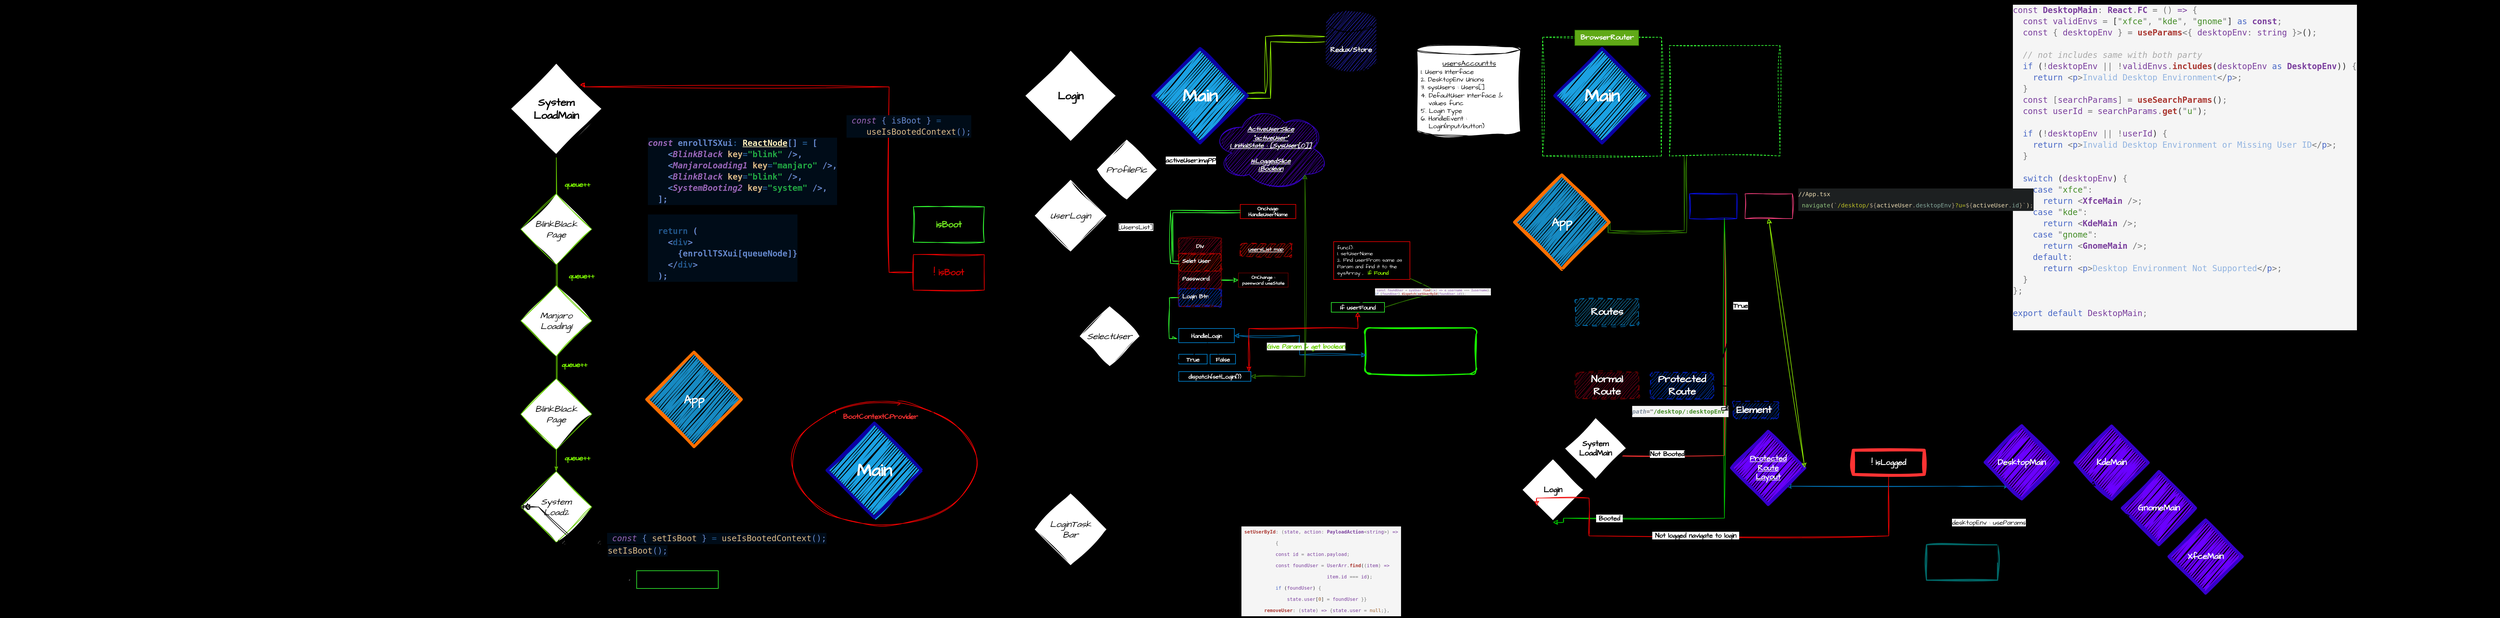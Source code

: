 <mxfile version="26.2.2">
  <diagram name="Page-1" id="o-aOsTueY7wyQOO0Hfks">
    <mxGraphModel dx="1449" dy="4251" grid="0" gridSize="15" guides="1" tooltips="1" connect="1" arrows="1" fold="1" page="1" pageScale="1" pageWidth="850" pageHeight="1100" background="#000000" math="0" shadow="0">
      <root>
        <mxCell id="0" />
        <mxCell id="1" parent="0" />
        <mxCell id="W07N6nOCCJui3JYCOPf9-3" value="" style="ellipse;whiteSpace=wrap;html=1;sketch=1;hachureGap=4;jiggle=2;curveFitting=1;fontFamily=Architects Daughter;fontSource=https%3A%2F%2Ffonts.googleapis.com%2Fcss%3Ffamily%3DArchitects%2BDaughter;fillColor=none;strokeColor=#ff0000;" parent="1" vertex="1">
          <mxGeometry x="1349" y="-2582" width="312" height="208" as="geometry" />
        </mxCell>
        <mxCell id="dF5vmaG5bF26mBEvqGlS-1" value="&lt;font style=&quot;font-size: 44px;&quot;&gt;System Design Functionality Topics&lt;/font&gt;" style="text;html=1;align=center;verticalAlign=middle;whiteSpace=wrap;rounded=0;fontFamily=Architects Daughter;fontSource=https%3A%2F%2Ffonts.googleapis.com%2Fcss%3Ffamily%3DArchitects%2BDaughter;fontStyle=1" parent="1" vertex="1">
          <mxGeometry x="150" y="-3238" width="584" height="70" as="geometry" />
        </mxCell>
        <mxCell id="dF5vmaG5bF26mBEvqGlS-2" value="&lt;font style=&quot;font-size: 30px;&quot;&gt;1. Divided Functionality&lt;/font&gt;" style="text;html=1;align=center;verticalAlign=middle;whiteSpace=wrap;rounded=0;fontFamily=Architects Daughter;fontSource=https%3A%2F%2Ffonts.googleapis.com%2Fcss%3Ffamily%3DArchitects%2BDaughter;fontStyle=1" parent="1" vertex="1">
          <mxGeometry x="10" y="-3140" width="370" height="70" as="geometry" />
        </mxCell>
        <mxCell id="dF5vmaG5bF26mBEvqGlS-3" value="&lt;span style=&quot;font-size: 30px;&quot;&gt;A. Boot/System Load&lt;/span&gt;" style="text;html=1;align=left;verticalAlign=middle;whiteSpace=wrap;rounded=0;fontFamily=Architects Daughter;fontSource=https%3A%2F%2Ffonts.googleapis.com%2Fcss%3Ffamily%3DArchitects%2BDaughter;" parent="1" vertex="1">
          <mxGeometry x="80" y="-3080" width="350" height="70" as="geometry" />
        </mxCell>
        <mxCell id="dF5vmaG5bF26mBEvqGlS-4" value="&lt;span style=&quot;font-size: 30px;&quot;&gt;C. Protected Routing After Boot &amp;amp; Login&lt;/span&gt;" style="text;html=1;align=left;verticalAlign=middle;whiteSpace=wrap;rounded=0;fontFamily=Architects Daughter;fontSource=https%3A%2F%2Ffonts.googleapis.com%2Fcss%3Ffamily%3DArchitects%2BDaughter;fontStyle=0" parent="1" vertex="1">
          <mxGeometry x="80" y="-2950" width="634" height="70" as="geometry" />
        </mxCell>
        <mxCell id="dF5vmaG5bF26mBEvqGlS-5" value="&lt;span style=&quot;font-size: 30px;&quot;&gt;B. Login&lt;/span&gt;" style="text;html=1;align=left;verticalAlign=middle;whiteSpace=wrap;rounded=0;fontFamily=Architects Daughter;fontSource=https%3A%2F%2Ffonts.googleapis.com%2Fcss%3Ffamily%3DArchitects%2BDaughter;fontStyle=0" parent="1" vertex="1">
          <mxGeometry x="77" y="-3015" width="300" height="70" as="geometry" />
        </mxCell>
        <mxCell id="dF5vmaG5bF26mBEvqGlS-8" value="&lt;font style=&quot;font-size: 30px;&quot;&gt;1A. Boot : Comps/1-system-load&lt;/font&gt;" style="text;html=1;align=left;verticalAlign=middle;whiteSpace=wrap;rounded=0;fontFamily=Architects Daughter;fontSource=https%3A%2F%2Ffonts.googleapis.com%2Fcss%3Ffamily%3DArchitects%2BDaughter;fontStyle=5" parent="1" vertex="1">
          <mxGeometry x="1057" y="-3262" width="430" height="70" as="geometry" />
        </mxCell>
        <mxCell id="dF5vmaG5bF26mBEvqGlS-24" style="edgeStyle=orthogonalEdgeStyle;rounded=0;sketch=1;hachureGap=4;jiggle=2;curveFitting=1;orthogonalLoop=1;jettySize=auto;html=1;exitX=1;exitY=0.5;exitDx=0;exitDy=0;entryX=0.5;entryY=0;entryDx=0;entryDy=0;fontFamily=Architects Daughter;fontSource=https%3A%2F%2Ffonts.googleapis.com%2Fcss%3Ffamily%3DArchitects%2BDaughter;shape=link;" parent="1" source="dF5vmaG5bF26mBEvqGlS-9" target="dF5vmaG5bF26mBEvqGlS-19" edge="1">
          <mxGeometry relative="1" as="geometry">
            <Array as="points">
              <mxPoint x="1039" y="-3066" />
              <mxPoint x="1284" y="-3066" />
            </Array>
          </mxGeometry>
        </mxCell>
        <mxCell id="dF5vmaG5bF26mBEvqGlS-38" style="edgeStyle=orthogonalEdgeStyle;rounded=0;sketch=1;hachureGap=4;jiggle=2;curveFitting=1;orthogonalLoop=1;jettySize=auto;html=1;exitX=0.5;exitY=0;exitDx=0;exitDy=0;fontFamily=Architects Daughter;fontSource=https%3A%2F%2Ffonts.googleapis.com%2Fcss%3Ffamily%3DArchitects%2BDaughter;entryX=0.5;entryY=0;entryDx=0;entryDy=0;" parent="1" source="dF5vmaG5bF26mBEvqGlS-9" target="W07N6nOCCJui3JYCOPf9-18" edge="1">
          <mxGeometry relative="1" as="geometry">
            <mxPoint x="1565" y="-2918" as="targetPoint" />
          </mxGeometry>
        </mxCell>
        <mxCell id="Lc9JQUTQ2Z76jMSCZckx-28" style="rounded=0;sketch=1;hachureGap=4;jiggle=2;curveFitting=1;orthogonalLoop=1;jettySize=auto;html=1;exitX=0.5;exitY=1;exitDx=0;exitDy=0;fontFamily=Architects Daughter;fontSource=https%3A%2F%2Ffonts.googleapis.com%2Fcss%3Ffamily%3DArchitects%2BDaughter;entryX=0.5;entryY=0;entryDx=0;entryDy=0;endArrow=classicThin;endFill=0;strokeWidth=1;strokeColor=#66CC00;flowAnimation=0;" parent="1" source="dF5vmaG5bF26mBEvqGlS-9" target="dF5vmaG5bF26mBEvqGlS-13" edge="1">
          <mxGeometry relative="1" as="geometry">
            <mxPoint x="951.182" y="-2470.697" as="targetPoint" />
          </mxGeometry>
        </mxCell>
        <mxCell id="dF5vmaG5bF26mBEvqGlS-9" value="&lt;font style=&quot;font-size: 18px;&quot;&gt;System&lt;/font&gt;&lt;div&gt;&lt;font style=&quot;font-size: 18px;&quot;&gt;LoadMain&lt;/font&gt;&lt;/div&gt;" style="rhombus;whiteSpace=wrap;html=1;sketch=1;hachureGap=4;jiggle=2;curveFitting=1;fontFamily=Architects Daughter;fontSource=https%3A%2F%2Ffonts.googleapis.com%2Fcss%3Ffamily%3DArchitects%2BDaughter;fontSize=18;strokeWidth=5;fontStyle=1" parent="1" vertex="1">
          <mxGeometry x="871" y="-3158" width="160" height="160" as="geometry" />
        </mxCell>
        <mxCell id="dF5vmaG5bF26mBEvqGlS-10" value="Manjaro&lt;div&gt;Loading1&lt;/div&gt;" style="rhombus;whiteSpace=wrap;html=1;sketch=1;hachureGap=4;jiggle=2;curveFitting=1;fontFamily=Architects Daughter;fontSource=https%3A%2F%2Ffonts.googleapis.com%2Fcss%3Ffamily%3DArchitects%2BDaughter;fontSize=15;fontStyle=2;strokeColor=#66CC00;" parent="1" vertex="1">
          <mxGeometry x="891" y="-2779" width="120" height="120" as="geometry" />
        </mxCell>
        <mxCell id="dF5vmaG5bF26mBEvqGlS-11" value="BlinkBlack&lt;div&gt;Page&lt;/div&gt;" style="rhombus;whiteSpace=wrap;html=1;sketch=1;hachureGap=4;jiggle=2;curveFitting=1;fontFamily=Architects Daughter;fontSource=https%3A%2F%2Ffonts.googleapis.com%2Fcss%3Ffamily%3DArchitects%2BDaughter;fontSize=15;fontStyle=2;strokeColor=#66CC00;" parent="1" vertex="1">
          <mxGeometry x="891" y="-2934" width="120" height="120" as="geometry" />
        </mxCell>
        <mxCell id="dF5vmaG5bF26mBEvqGlS-12" value="&lt;font style=&quot;font-size: 15px;&quot;&gt;BlinkBlack&lt;/font&gt;&lt;div&gt;&lt;font style=&quot;font-size: 15px;&quot;&gt;Page&lt;/font&gt;&lt;/div&gt;" style="rhombus;whiteSpace=wrap;html=1;sketch=1;hachureGap=4;jiggle=2;curveFitting=1;fontFamily=Architects Daughter;fontSource=https%3A%2F%2Ffonts.googleapis.com%2Fcss%3Ffamily%3DArchitects%2BDaughter;fontSize=15;fontStyle=2;strokeColor=#66CC00;" parent="1" vertex="1">
          <mxGeometry x="891" y="-2621" width="120" height="120" as="geometry" />
        </mxCell>
        <mxCell id="dF5vmaG5bF26mBEvqGlS-13" value="System&lt;div&gt;Load2&lt;/div&gt;" style="rhombus;whiteSpace=wrap;html=1;sketch=1;hachureGap=4;jiggle=2;curveFitting=1;fontFamily=Architects Daughter;fontSource=https%3A%2F%2Ffonts.googleapis.com%2Fcss%3Ffamily%3DArchitects%2BDaughter;fontSize=15;fontStyle=2;strokeColor=#66CC00;" parent="1" vertex="1">
          <mxGeometry x="891" y="-2464" width="120" height="120" as="geometry" />
        </mxCell>
        <mxCell id="W07N6nOCCJui3JYCOPf9-17" style="edgeStyle=orthogonalEdgeStyle;rounded=0;sketch=1;hachureGap=4;jiggle=2;curveFitting=1;orthogonalLoop=1;jettySize=auto;html=1;exitX=1;exitY=0.5;exitDx=0;exitDy=0;entryX=1;entryY=0.5;entryDx=0;entryDy=0;fontFamily=Architects Daughter;fontSource=https%3A%2F%2Ffonts.googleapis.com%2Fcss%3Ffamily%3DArchitects%2BDaughter;" parent="1" source="dF5vmaG5bF26mBEvqGlS-19" target="dF5vmaG5bF26mBEvqGlS-23" edge="1">
          <mxGeometry relative="1" as="geometry">
            <Array as="points">
              <mxPoint x="1468" y="-2966" />
              <mxPoint x="1468" y="-2836" />
            </Array>
          </mxGeometry>
        </mxCell>
        <mxCell id="dF5vmaG5bF26mBEvqGlS-19" value="&lt;div style=&quot;color: rgb(102, 136, 204); background-color: rgb(0, 12, 24); font-family: &amp;quot;Fira Code&amp;quot;, &amp;quot;monospace&amp;quot;, monospace, regular, &amp;quot;Droid Sans Mono&amp;quot;, &amp;quot;monospace&amp;quot;, monospace; font-size: 14px; line-height: 19px; white-space: pre;&quot;&gt;&lt;div&gt;&lt;span style=&quot;color: #9966b8;font-style: italic;&quot;&gt;const&lt;/span&gt;&lt;span style=&quot;color: #6688cc;&quot;&gt; &lt;/span&gt;&lt;span style=&quot;color: #6688cc;&quot;&gt;enrollTSXui&lt;/span&gt;&lt;span style=&quot;color: #225588;&quot;&gt;:&lt;/span&gt;&lt;span style=&quot;color: #6688cc;&quot;&gt; &lt;/span&gt;&lt;span style=&quot;color: #ffeebb;text-decoration: underline;&quot;&gt;ReactNode&lt;/span&gt;&lt;span style=&quot;color: #6688cc;&quot;&gt;[] &lt;/span&gt;&lt;span style=&quot;color: #225588;&quot;&gt;=&lt;/span&gt;&lt;span style=&quot;color: #6688cc;&quot;&gt; [&lt;/span&gt;&lt;/div&gt;&lt;div&gt;&lt;span style=&quot;color: #6688cc;&quot;&gt;    &lt;/span&gt;&lt;span style=&quot;color: #6688cc;&quot;&gt;&amp;lt;&lt;/span&gt;&lt;span style=&quot;color: #9966b8;font-style: italic;&quot;&gt;BlinkBlack&lt;/span&gt;&lt;span style=&quot;color: #6688cc;&quot;&gt; &lt;/span&gt;&lt;span style=&quot;color: #ddbb88;&quot;&gt;key&lt;/span&gt;&lt;span style=&quot;color: #225588;&quot;&gt;=&lt;/span&gt;&lt;span style=&quot;color: #22aa44;&quot;&gt;&quot;blink&quot;&lt;/span&gt;&lt;span style=&quot;color: #6688cc;&quot;&gt; &lt;/span&gt;&lt;span style=&quot;color: #6688cc;&quot;&gt;/&amp;gt;&lt;/span&gt;&lt;span style=&quot;color: #6688cc;&quot;&gt;,&lt;/span&gt;&lt;/div&gt;&lt;div&gt;&lt;span style=&quot;color: #6688cc;&quot;&gt;    &lt;/span&gt;&lt;span style=&quot;color: #6688cc;&quot;&gt;&amp;lt;&lt;/span&gt;&lt;span style=&quot;color: #9966b8;font-style: italic;&quot;&gt;ManjaroLoading1&lt;/span&gt;&lt;span style=&quot;color: #6688cc;&quot;&gt; &lt;/span&gt;&lt;span style=&quot;color: #ddbb88;&quot;&gt;key&lt;/span&gt;&lt;span style=&quot;color: #225588;&quot;&gt;=&lt;/span&gt;&lt;span style=&quot;color: #22aa44;&quot;&gt;&quot;manjaro&quot;&lt;/span&gt;&lt;span style=&quot;color: #6688cc;&quot;&gt; &lt;/span&gt;&lt;span style=&quot;color: #6688cc;&quot;&gt;/&amp;gt;&lt;/span&gt;&lt;span style=&quot;color: #6688cc;&quot;&gt;,&lt;/span&gt;&lt;/div&gt;&lt;div&gt;&lt;span style=&quot;color: #6688cc;&quot;&gt;    &lt;/span&gt;&lt;span style=&quot;color: #6688cc;&quot;&gt;&amp;lt;&lt;/span&gt;&lt;span style=&quot;color: #9966b8;font-style: italic;&quot;&gt;BlinkBlack&lt;/span&gt;&lt;span style=&quot;color: #6688cc;&quot;&gt; &lt;/span&gt;&lt;span style=&quot;color: #ddbb88;&quot;&gt;key&lt;/span&gt;&lt;span style=&quot;color: #225588;&quot;&gt;=&lt;/span&gt;&lt;span style=&quot;color: #22aa44;&quot;&gt;&quot;blink&quot;&lt;/span&gt;&lt;span style=&quot;color: #6688cc;&quot;&gt; &lt;/span&gt;&lt;span style=&quot;color: #6688cc;&quot;&gt;/&amp;gt;&lt;/span&gt;&lt;span style=&quot;color: #6688cc;&quot;&gt;,&lt;/span&gt;&lt;/div&gt;&lt;div&gt;&lt;span style=&quot;color: #6688cc;&quot;&gt;    &lt;/span&gt;&lt;span style=&quot;color: #6688cc;&quot;&gt;&amp;lt;&lt;/span&gt;&lt;span style=&quot;color: #9966b8;font-style: italic;&quot;&gt;SystemBooting2&lt;/span&gt;&lt;span style=&quot;color: #6688cc;&quot;&gt; &lt;/span&gt;&lt;span style=&quot;color: #ddbb88;&quot;&gt;key&lt;/span&gt;&lt;span style=&quot;color: #225588;&quot;&gt;=&lt;/span&gt;&lt;span style=&quot;color: #22aa44;&quot;&gt;&quot;system&quot;&lt;/span&gt;&lt;span style=&quot;color: #6688cc;&quot;&gt; &lt;/span&gt;&lt;span style=&quot;color: #6688cc;&quot;&gt;/&amp;gt;&lt;/span&gt;&lt;span style=&quot;color: #6688cc;&quot;&gt;,&lt;/span&gt;&lt;/div&gt;&lt;div&gt;&lt;span style=&quot;color: #6688cc;&quot;&gt;  ];&lt;/span&gt;&lt;/div&gt;&lt;/div&gt;" style="text;whiteSpace=wrap;html=1;fontFamily=Architects Daughter;fontSource=https%3A%2F%2Ffonts.googleapis.com%2Fcss%3Ffamily%3DArchitects%2BDaughter;fontStyle=1" parent="1" vertex="1">
          <mxGeometry x="1104" y="-3036" width="360" height="140" as="geometry" />
        </mxCell>
        <mxCell id="dF5vmaG5bF26mBEvqGlS-23" value="&lt;div style=&quot;color: rgb(102, 136, 204); background-color: rgb(0, 12, 24); font-family: &amp;quot;Fira Code&amp;quot;, &amp;quot;monospace&amp;quot;, monospace, regular, &amp;quot;Droid Sans Mono&amp;quot;, &amp;quot;monospace&amp;quot;, monospace; font-size: 14px; line-height: 19px; white-space: pre;&quot;&gt;&lt;br&gt;&lt;div&gt;&lt;span style=&quot;color: #6688cc;&quot;&gt;  &lt;/span&gt;&lt;span style=&quot;color: #225588;&quot;&gt;return&lt;/span&gt;&lt;span style=&quot;color: #6688cc;&quot;&gt; (&lt;/span&gt;&lt;/div&gt;&lt;div&gt;&lt;span style=&quot;color: #6688cc;&quot;&gt;    &lt;/span&gt;&lt;span style=&quot;color: #6688cc;&quot;&gt;&amp;lt;&lt;/span&gt;&lt;span style=&quot;color: #225588;&quot;&gt;div&lt;/span&gt;&lt;span style=&quot;color: #6688cc;&quot;&gt;&amp;gt;&lt;/span&gt;&lt;/div&gt;&lt;div&gt;&lt;span style=&quot;color: #6688cc;&quot;&gt;      {&lt;/span&gt;&lt;span style=&quot;color: #6688cc;&quot;&gt;enrollTSXui&lt;/span&gt;&lt;span style=&quot;color: #6688cc;&quot;&gt;[&lt;/span&gt;&lt;span style=&quot;color: #6688cc;&quot;&gt;queueNode&lt;/span&gt;&lt;span style=&quot;color: #6688cc;&quot;&gt;]&lt;/span&gt;&lt;span style=&quot;color: #6688cc;&quot;&gt;}&lt;/span&gt;&lt;/div&gt;&lt;div&gt;&lt;span style=&quot;color: #6688cc;&quot;&gt;    &lt;/span&gt;&lt;span style=&quot;color: #6688cc;&quot;&gt;&amp;lt;/&lt;/span&gt;&lt;span style=&quot;color: #225588;&quot;&gt;div&lt;/span&gt;&lt;span style=&quot;color: #6688cc;&quot;&gt;&amp;gt;&lt;/span&gt;&lt;/div&gt;&lt;div&gt;&lt;span style=&quot;color: #6688cc;&quot;&gt;  );&lt;/span&gt;&lt;/div&gt;&lt;/div&gt;" style="text;whiteSpace=wrap;html=1;fontFamily=Architects Daughter;fontSource=https%3A%2F%2Ffonts.googleapis.com%2Fcss%3Ffamily%3DArchitects%2BDaughter;fontStyle=1" parent="1" vertex="1">
          <mxGeometry x="1104" y="-2906" width="290" height="140" as="geometry" />
        </mxCell>
        <mxCell id="dF5vmaG5bF26mBEvqGlS-27" value="&lt;div&gt;ProtoType :&lt;/div&gt;&lt;span style=&quot;font-weight: normal;&quot;&gt;This Prototype defines that store an array of ReactNodes which returns ReactNodes according to its changing index&amp;nbsp;&lt;/span&gt;" style="text;strokeColor=none;align=left;fillColor=none;html=1;verticalAlign=middle;whiteSpace=wrap;rounded=0;fontFamily=Architects Daughter;fontSource=https%3A%2F%2Ffonts.googleapis.com%2Fcss%3Ffamily%3DArchitects%2BDaughter;fontStyle=1" parent="1" vertex="1">
          <mxGeometry x="1104" y="-2776" width="270" height="90" as="geometry" />
        </mxCell>
        <mxCell id="dF5vmaG5bF26mBEvqGlS-28" value="queue++" style="text;strokeColor=none;align=center;fillColor=none;html=1;verticalAlign=middle;whiteSpace=wrap;rounded=0;fontFamily=Architects Daughter;fontSource=https%3A%2F%2Ffonts.googleapis.com%2Fcss%3Ffamily%3DArchitects%2BDaughter;fontColor=#80FF00;fontStyle=1" parent="1" vertex="1">
          <mxGeometry x="977" y="-2964" width="20" height="30" as="geometry" />
        </mxCell>
        <mxCell id="dF5vmaG5bF26mBEvqGlS-29" value="queue++" style="text;strokeColor=none;align=center;fillColor=none;html=1;verticalAlign=middle;whiteSpace=wrap;rounded=0;fontFamily=Architects Daughter;fontSource=https%3A%2F%2Ffonts.googleapis.com%2Fcss%3Ffamily%3DArchitects%2BDaughter;fontColor=#80FF00;fontStyle=1" parent="1" vertex="1">
          <mxGeometry x="984" y="-2809" width="20" height="30" as="geometry" />
        </mxCell>
        <mxCell id="dF5vmaG5bF26mBEvqGlS-30" value="queue++" style="text;strokeColor=none;align=center;fillColor=none;html=1;verticalAlign=middle;whiteSpace=wrap;rounded=0;fontFamily=Architects Daughter;fontSource=https%3A%2F%2Ffonts.googleapis.com%2Fcss%3Ffamily%3DArchitects%2BDaughter;fontColor=#80FF00;fontStyle=1" parent="1" vertex="1">
          <mxGeometry x="972" y="-2659" width="20" height="30" as="geometry" />
        </mxCell>
        <mxCell id="dF5vmaG5bF26mBEvqGlS-31" value="queue++" style="text;strokeColor=none;align=center;fillColor=none;html=1;verticalAlign=middle;whiteSpace=wrap;rounded=0;fontFamily=Architects Daughter;fontSource=https%3A%2F%2Ffonts.googleapis.com%2Fcss%3Ffamily%3DArchitects%2BDaughter;fontColor=#80FF00;fontStyle=1" parent="1" vertex="1">
          <mxGeometry x="977" y="-2501" width="20" height="30" as="geometry" />
        </mxCell>
        <mxCell id="dF5vmaG5bF26mBEvqGlS-32" value="Main" style="rhombus;whiteSpace=wrap;html=1;sketch=1;hachureGap=4;jiggle=2;curveFitting=1;fontFamily=Architects Daughter;fontSource=https%3A%2F%2Ffonts.googleapis.com%2Fcss%3Ffamily%3DArchitects%2BDaughter;fontSize=30;strokeWidth=5;fontStyle=1;fillColor=#1ba1e2;fontColor=#ffffff;strokeColor=#0b00a3;" parent="1" vertex="1">
          <mxGeometry x="1409" y="-2546" width="160" height="160" as="geometry" />
        </mxCell>
        <mxCell id="dF5vmaG5bF26mBEvqGlS-34" style="edgeStyle=orthogonalEdgeStyle;rounded=0;sketch=1;hachureGap=4;jiggle=2;curveFitting=1;orthogonalLoop=1;jettySize=auto;html=1;exitX=1;exitY=0.5;exitDx=0;exitDy=0;entryX=1;entryY=0.5;entryDx=0;entryDy=0;fontFamily=Architects Daughter;fontSource=https%3A%2F%2Ffonts.googleapis.com%2Fcss%3Ffamily%3DArchitects%2BDaughter;" parent="1" source="dF5vmaG5bF26mBEvqGlS-33" target="dF5vmaG5bF26mBEvqGlS-32" edge="1">
          <mxGeometry relative="1" as="geometry" />
        </mxCell>
        <mxCell id="W07N6nOCCJui3JYCOPf9-22" style="edgeStyle=orthogonalEdgeStyle;rounded=0;sketch=1;hachureGap=4;jiggle=2;curveFitting=1;orthogonalLoop=1;jettySize=auto;html=1;exitX=0.5;exitY=0;exitDx=0;exitDy=0;entryX=0.5;entryY=1;entryDx=0;entryDy=0;fontFamily=Architects Daughter;fontSource=https%3A%2F%2Ffonts.googleapis.com%2Fcss%3Ffamily%3DArchitects%2BDaughter;" parent="1" source="dF5vmaG5bF26mBEvqGlS-33" target="W07N6nOCCJui3JYCOPf9-20" edge="1">
          <mxGeometry relative="1" as="geometry">
            <Array as="points">
              <mxPoint x="1184" y="-2685" />
              <mxPoint x="1615" y="-2685" />
            </Array>
          </mxGeometry>
        </mxCell>
        <mxCell id="dF5vmaG5bF26mBEvqGlS-33" value="App" style="rhombus;whiteSpace=wrap;html=1;sketch=1;hachureGap=4;jiggle=2;curveFitting=1;fontFamily=Architects Daughter;fontSource=https%3A%2F%2Ffonts.googleapis.com%2Fcss%3Ffamily%3DArchitects%2BDaughter;fontSize=20;strokeWidth=5;fillColor=#178AC2;fontColor=#ffffff;strokeColor=#FF6F00;fontStyle=1" parent="1" vertex="1">
          <mxGeometry x="1104" y="-2666" width="160" height="160" as="geometry" />
        </mxCell>
        <mxCell id="dF5vmaG5bF26mBEvqGlS-39" value="&lt;div style=&quot;color: #6688cc;background-color: #000c18;font-family: &#39;Fira Code&#39;,&#39;monospace&#39;, monospace,regular, &#39;Droid Sans Mono&#39;, &#39;monospace&#39;, monospace;font-weight: normal;font-size: 14px;line-height: 19px;white-space: pre;&quot;&gt;&lt;div&gt;&lt;span style=&quot;color: #ddbb88;&quot;&gt;setIsBoot&lt;/span&gt;&lt;span style=&quot;color: #6688cc;&quot;&gt;();&lt;/span&gt;&lt;/div&gt;&lt;/div&gt;" style="text;whiteSpace=wrap;html=1;fontFamily=Architects Daughter;fontSource=https%3A%2F%2Ffonts.googleapis.com%2Fcss%3Ffamily%3DArchitects%2BDaughter;" parent="1" vertex="1">
          <mxGeometry x="1036.004" y="-2345.998" width="136" height="46" as="geometry" />
        </mxCell>
        <mxCell id="dF5vmaG5bF26mBEvqGlS-42" value="&lt;div style=&quot;color: #6688cc;background-color: #000c18;font-family: &#39;Fira Code&#39;,&#39;monospace&#39;, monospace,regular, &#39;Droid Sans Mono&#39;, &#39;monospace&#39;, monospace;font-weight: normal;font-size: 14px;line-height: 19px;white-space: pre;&quot;&gt;&lt;div&gt;&lt;span style=&quot;color: #6688cc;&quot;&gt; &lt;/span&gt;&lt;span style=&quot;color: #9966b8;font-style: italic;&quot;&gt;const&lt;/span&gt;&lt;span style=&quot;color: #6688cc;&quot;&gt; { &lt;/span&gt;&lt;span style=&quot;color: #ddbb88;&quot;&gt;setIsBoot&lt;/span&gt;&lt;span style=&quot;color: #6688cc;&quot;&gt; } &lt;/span&gt;&lt;span style=&quot;color: #225588;&quot;&gt;=&lt;/span&gt;&lt;span style=&quot;color: #6688cc;&quot;&gt; &lt;/span&gt;&lt;span style=&quot;color: #ddbb88;&quot;&gt;useIsBootedContext&lt;/span&gt;&lt;span style=&quot;color: #6688cc;&quot;&gt;();&lt;/span&gt;&lt;/div&gt;&lt;/div&gt;" style="text;whiteSpace=wrap;html=1;fontFamily=Architects Daughter;fontSource=https%3A%2F%2Ffonts.googleapis.com%2Fcss%3Ffamily%3DArchitects%2BDaughter;" parent="1" vertex="1">
          <mxGeometry x="1034.996" y="-2367.002" width="412" height="46" as="geometry" />
        </mxCell>
        <mxCell id="W07N6nOCCJui3JYCOPf9-5" value="BootContextCProvider" style="text;strokeColor=none;align=center;fillColor=none;html=1;verticalAlign=middle;whiteSpace=wrap;rounded=0;fontFamily=Architects Daughter;fontSource=https%3A%2F%2Ffonts.googleapis.com%2Fcss%3Ffamily%3DArchitects%2BDaughter;fontColor=#FF3333;fontStyle=1" parent="1" vertex="1">
          <mxGeometry x="1460" y="-2571" width="79" height="30" as="geometry" />
        </mxCell>
        <mxCell id="Lc9JQUTQ2Z76jMSCZckx-83" style="edgeStyle=orthogonalEdgeStyle;rounded=0;sketch=1;hachureGap=4;jiggle=2;curveFitting=1;orthogonalLoop=1;jettySize=auto;html=1;exitX=0.016;exitY=0.463;exitDx=0;exitDy=0;entryX=1;entryY=0.5;entryDx=0;entryDy=0;fontFamily=Architects Daughter;fontSource=https%3A%2F%2Ffonts.googleapis.com%2Fcss%3Ffamily%3DArchitects%2BDaughter;exitPerimeter=0;shape=link;strokeColor=#90F000;width=8.667;" parent="1" source="Lc9JQUTQ2Z76jMSCZckx-82" target="Lc9JQUTQ2Z76jMSCZckx-79" edge="1">
          <mxGeometry relative="1" as="geometry">
            <Array as="points">
              <mxPoint x="2155" y="-3196" />
              <mxPoint x="2155" y="-3100" />
            </Array>
          </mxGeometry>
        </mxCell>
        <mxCell id="W07N6nOCCJui3JYCOPf9-6" value="&lt;font style=&quot;font-size: 30px;&quot;&gt;1B. Login &amp;amp; Auth&lt;/font&gt;" style="text;html=1;align=left;verticalAlign=middle;whiteSpace=wrap;rounded=0;fontFamily=Architects Daughter;fontSource=https%3A%2F%2Ffonts.googleapis.com%2Fcss%3Ffamily%3DArchitects%2BDaughter;fontStyle=5" parent="1" vertex="1">
          <mxGeometry x="1993" y="-3262" width="273" height="70" as="geometry" />
        </mxCell>
        <mxCell id="W07N6nOCCJui3JYCOPf9-18" value="&lt;font color=&quot;#74f022&quot; style=&quot;font-size: 15px;&quot;&gt;isBoot&lt;/font&gt;" style="rounded=0;whiteSpace=wrap;html=1;sketch=1;hachureGap=4;jiggle=2;curveFitting=1;fontFamily=Architects Daughter;fontSource=https%3A%2F%2Ffonts.googleapis.com%2Fcss%3Ffamily%3DArchitects%2BDaughter;fontStyle=1;fontSize=15;fillColor=none;strokeColor=#33FF33;" parent="1" vertex="1">
          <mxGeometry x="1555" y="-2912" width="120" height="60" as="geometry" />
        </mxCell>
        <mxCell id="W07N6nOCCJui3JYCOPf9-23" style="edgeStyle=orthogonalEdgeStyle;rounded=0;sketch=1;hachureGap=4;jiggle=2;curveFitting=1;orthogonalLoop=1;jettySize=auto;html=1;entryX=1;entryY=0;entryDx=0;entryDy=0;fontFamily=Architects Daughter;fontSource=https%3A%2F%2Ffonts.googleapis.com%2Fcss%3Ffamily%3DArchitects%2BDaughter;strokeColor=#FF0000;" parent="1" source="W07N6nOCCJui3JYCOPf9-20" target="dF5vmaG5bF26mBEvqGlS-9" edge="1">
          <mxGeometry relative="1" as="geometry">
            <Array as="points">
              <mxPoint x="1514" y="-2801" />
              <mxPoint x="1514" y="-3115" />
              <mxPoint x="999" y="-3115" />
            </Array>
          </mxGeometry>
        </mxCell>
        <mxCell id="W07N6nOCCJui3JYCOPf9-20" value="&lt;font style=&quot;font-size: 15px;&quot;&gt;! isBoot&lt;/font&gt;" style="rounded=0;whiteSpace=wrap;html=1;sketch=1;hachureGap=4;jiggle=2;curveFitting=1;fontFamily=Architects Daughter;fontSource=https%3A%2F%2Ffonts.googleapis.com%2Fcss%3Ffamily%3DArchitects%2BDaughter;fontStyle=1;fontSize=15;fillColor=none;fontColor=#CC0000;strokeColor=#F00000;" parent="1" vertex="1">
          <mxGeometry x="1555" y="-2831" width="120" height="60" as="geometry" />
        </mxCell>
        <mxCell id="W07N6nOCCJui3JYCOPf9-10" value="&lt;div style=&quot;color: #6688cc;background-color: #000c18;font-family: &#39;Fira Code&#39;,&#39;monospace&#39;, monospace,regular, &#39;Droid Sans Mono&#39;, &#39;monospace&#39;, monospace;font-weight: normal;font-size: 14px;line-height: 19px;white-space: pre;&quot;&gt;&lt;div&gt;&lt;span style=&quot;color: #6688cc;&quot;&gt; &lt;/span&gt;&lt;span style=&quot;color: #9966b8;font-style: italic;&quot;&gt;const&lt;/span&gt;&lt;span style=&quot;color: #6688cc;&quot;&gt; { &lt;/span&gt;&lt;span style=&quot;color: #6688cc;&quot;&gt;isBoot&lt;/span&gt;&lt;span style=&quot;color: #6688cc;&quot;&gt; } &lt;/span&gt;&lt;span style=&quot;color: #225588;&quot;&gt;=&lt;/span&gt;&lt;/div&gt;&lt;div&gt;&lt;span style=&quot;color: #6688cc;&quot;&gt;    &lt;/span&gt;&lt;span style=&quot;color: #ddbb88;&quot;&gt;useIsBootedContext&lt;/span&gt;&lt;span style=&quot;color: #6688cc;&quot;&gt;();&lt;/span&gt;&lt;/div&gt;&lt;/div&gt;" style="text;whiteSpace=wrap;html=1;fontFamily=Architects Daughter;fontSource=https%3A%2F%2Ffonts.googleapis.com%2Fcss%3Ffamily%3DArchitects%2BDaughter;" parent="1" vertex="1">
          <mxGeometry x="1440.001" y="-3073.999" width="248" height="65" as="geometry" />
        </mxCell>
        <mxCell id="Lc9JQUTQ2Z76jMSCZckx-91" style="edgeStyle=orthogonalEdgeStyle;rounded=0;sketch=1;hachureGap=4;jiggle=2;curveFitting=1;orthogonalLoop=1;jettySize=auto;html=1;fontFamily=Architects Daughter;fontSource=https%3A%2F%2Ffonts.googleapis.com%2Fcss%3Ffamily%3DArchitects%2BDaughter;entryX=0.903;entryY=0.495;entryDx=0;entryDy=0;entryPerimeter=0;" parent="1" source="Lc9JQUTQ2Z76jMSCZckx-9" target="Lc9JQUTQ2Z76jMSCZckx-85" edge="1">
          <mxGeometry relative="1" as="geometry" />
        </mxCell>
        <mxCell id="Lc9JQUTQ2Z76jMSCZckx-117" style="edgeStyle=orthogonalEdgeStyle;rounded=0;sketch=1;hachureGap=4;jiggle=2;curveFitting=1;orthogonalLoop=1;jettySize=auto;html=1;exitX=0;exitY=0;exitDx=0;exitDy=110.894;exitPerimeter=0;entryX=1;entryY=0;entryDx=0;entryDy=0;fontFamily=Architects Daughter;fontSource=https%3A%2F%2Ffonts.googleapis.com%2Fcss%3Ffamily%3DArchitects%2BDaughter;" parent="1" source="Lc9JQUTQ2Z76jMSCZckx-9" target="Lc9JQUTQ2Z76jMSCZckx-38" edge="1">
          <mxGeometry relative="1" as="geometry">
            <Array as="points">
              <mxPoint x="2475" y="-2921" />
              <mxPoint x="1932" y="-2921" />
              <mxPoint x="1932" y="-2718" />
            </Array>
          </mxGeometry>
        </mxCell>
        <mxCell id="Lc9JQUTQ2Z76jMSCZckx-118" value="[UsersList]" style="edgeLabel;html=1;align=center;verticalAlign=middle;resizable=0;points=[];sketch=1;hachureGap=4;jiggle=2;curveFitting=1;fontFamily=Architects Daughter;fontSource=https%3A%2F%2Ffonts.googleapis.com%2Fcss%3Ffamily%3DArchitects%2BDaughter;" parent="Lc9JQUTQ2Z76jMSCZckx-117" vertex="1" connectable="0">
          <mxGeometry x="0.634" y="-1" relative="1" as="geometry">
            <mxPoint as="offset" />
          </mxGeometry>
        </mxCell>
        <mxCell id="Lc9JQUTQ2Z76jMSCZckx-119" style="edgeStyle=orthogonalEdgeStyle;rounded=0;sketch=1;hachureGap=4;jiggle=2;curveFitting=1;orthogonalLoop=1;jettySize=auto;html=1;entryX=0.5;entryY=0;entryDx=0;entryDy=0;fontFamily=Architects Daughter;fontSource=https%3A%2F%2Ffonts.googleapis.com%2Fcss%3Ffamily%3DArchitects%2BDaughter;" parent="1" source="Lc9JQUTQ2Z76jMSCZckx-9" target="Lc9JQUTQ2Z76jMSCZckx-115" edge="1">
          <mxGeometry relative="1" as="geometry" />
        </mxCell>
        <mxCell id="Lc9JQUTQ2Z76jMSCZckx-9" value="&lt;div style=&quot;text-align: center;&quot;&gt;&lt;span style=&quot;background-color: initial; font-weight: normal;&quot;&gt;&amp;nbsp; &amp;nbsp;&lt;/span&gt;&lt;/div&gt;&lt;div style=&quot;text-align: center;&quot;&gt;&lt;u style=&quot;background-color: initial;&quot;&gt;&lt;font style=&quot;font-size: 12px; font-weight: normal;&quot;&gt;usersAccount.ts&lt;/font&gt;&lt;/u&gt;&lt;/div&gt;&lt;div&gt;&lt;span style=&quot;background-color: initial; font-weight: normal;&quot;&gt;&amp;nbsp;1. Users Interface&lt;/span&gt;&lt;div&gt;&lt;span style=&quot;background-color: initial; font-weight: normal;&quot;&gt;&amp;nbsp;2. DesktopEnv Unions&lt;/span&gt;&lt;/div&gt;&lt;div&gt;&lt;span style=&quot;background-color: initial; font-weight: normal;&quot;&gt;&amp;nbsp;3. sysUsers : Users[]&lt;/span&gt;&lt;/div&gt;&lt;div&gt;&lt;span style=&quot;background-color: initial; font-weight: normal;&quot;&gt;&amp;nbsp;4. DefaultUser Interface &amp;amp;&amp;nbsp; &amp;nbsp; &amp;nbsp; &amp;nbsp; &amp;nbsp; values func&lt;/span&gt;&lt;/div&gt;&lt;div&gt;&lt;span style=&quot;font-weight: normal;&quot;&gt;&amp;nbsp;5. Login Type&lt;/span&gt;&lt;/div&gt;&lt;div&gt;&lt;span style=&quot;font-weight: normal;&quot;&gt;&amp;nbsp;6. HandleEvent :&amp;nbsp; &amp;nbsp; &amp;nbsp; &amp;nbsp; &amp;nbsp; &amp;nbsp; &amp;nbsp; &amp;nbsp; &amp;nbsp; &amp;nbsp; &amp;nbsp; &amp;nbsp; Login(Input/button)&lt;br&gt;&lt;/span&gt;&lt;div style=&quot;font-size: 11px;&quot;&gt;&lt;div style=&quot;font-size: 11px;&quot;&gt;&lt;br style=&quot;font-size: 11px;&quot;&gt;&lt;/div&gt;&lt;/div&gt;&lt;/div&gt;&lt;/div&gt;" style="shape=cylinder3;whiteSpace=wrap;html=1;boundedLbl=1;backgroundOutline=1;size=7.711;sketch=1;hachureGap=4;jiggle=2;curveFitting=1;fontFamily=Architects Daughter;fontSource=https%3A%2F%2Ffonts.googleapis.com%2Fcss%3Ffamily%3DArchitects%2BDaughter;align=left;fontSize=11;fontStyle=1" parent="1" vertex="1">
          <mxGeometry x="2407" y="-3185" width="175" height="153" as="geometry" />
        </mxCell>
        <mxCell id="Lc9JQUTQ2Z76jMSCZckx-36" style="edgeStyle=orthogonalEdgeStyle;rounded=0;sketch=1;hachureGap=4;jiggle=2;curveFitting=1;orthogonalLoop=1;jettySize=auto;html=1;exitX=0.5;exitY=1;exitDx=0;exitDy=0;fontFamily=Architects Daughter;fontSource=https%3A%2F%2Ffonts.googleapis.com%2Fcss%3Ffamily%3DArchitects%2BDaughter;endArrow=baseDash;endFill=0;" parent="1" source="Lc9JQUTQ2Z76jMSCZckx-17" target="Lc9JQUTQ2Z76jMSCZckx-35" edge="1">
          <mxGeometry relative="1" as="geometry" />
        </mxCell>
        <mxCell id="Lc9JQUTQ2Z76jMSCZckx-17" value="Login" style="rhombus;whiteSpace=wrap;html=1;sketch=1;hachureGap=4;jiggle=2;curveFitting=1;fontFamily=Architects Daughter;fontSource=https%3A%2F%2Ffonts.googleapis.com%2Fcss%3Ffamily%3DArchitects%2BDaughter;fontSize=18;strokeWidth=5;fontStyle=1" parent="1" vertex="1">
          <mxGeometry x="1741" y="-3180" width="160" height="160" as="geometry" />
        </mxCell>
        <mxCell id="Lc9JQUTQ2Z76jMSCZckx-14" value="" style="edgeStyle=entityRelationEdgeStyle;fontSize=12;html=1;endArrow=ERzeroToMany;startArrow=ERzeroToOne;rounded=0;sketch=1;hachureGap=4;jiggle=2;curveFitting=1;fontFamily=Architects Daughter;fontSource=https%3A%2F%2Ffonts.googleapis.com%2Fcss%3Ffamily%3DArchitects%2BDaughter;entryX=0;entryY=0.5;entryDx=0;entryDy=0;exitX=0.5;exitY=1;exitDx=0;exitDy=0;" parent="1" source="dF5vmaG5bF26mBEvqGlS-13" target="dF5vmaG5bF26mBEvqGlS-42" edge="1">
          <mxGeometry width="100" height="100" relative="1" as="geometry">
            <mxPoint x="1004" y="-2300" as="sourcePoint" />
            <mxPoint x="1104" y="-2400" as="targetPoint" />
          </mxGeometry>
        </mxCell>
        <mxCell id="Lc9JQUTQ2Z76jMSCZckx-39" style="edgeStyle=orthogonalEdgeStyle;rounded=0;sketch=1;hachureGap=4;jiggle=2;curveFitting=1;orthogonalLoop=1;jettySize=auto;html=1;exitX=1;exitY=0;exitDx=0;exitDy=0;entryX=0;entryY=1;entryDx=0;entryDy=0;fontFamily=Architects Daughter;fontSource=https%3A%2F%2Ffonts.googleapis.com%2Fcss%3Ffamily%3DArchitects%2BDaughter;" parent="1" source="Lc9JQUTQ2Z76jMSCZckx-34" target="Lc9JQUTQ2Z76jMSCZckx-37" edge="1">
          <mxGeometry relative="1" as="geometry" />
        </mxCell>
        <mxCell id="Lc9JQUTQ2Z76jMSCZckx-73" style="edgeStyle=orthogonalEdgeStyle;rounded=0;sketch=1;hachureGap=4;jiggle=2;curveFitting=1;orthogonalLoop=1;jettySize=auto;html=1;exitX=1;exitY=1;exitDx=0;exitDy=0;entryX=0.5;entryY=0;entryDx=0;entryDy=0;fontFamily=Architects Daughter;fontSource=https%3A%2F%2Ffonts.googleapis.com%2Fcss%3Ffamily%3DArchitects%2BDaughter;" parent="1" source="Lc9JQUTQ2Z76jMSCZckx-34" target="Lc9JQUTQ2Z76jMSCZckx-38" edge="1">
          <mxGeometry relative="1" as="geometry" />
        </mxCell>
        <mxCell id="Lc9JQUTQ2Z76jMSCZckx-34" value="&lt;div&gt;UserLogin&lt;/div&gt;" style="rhombus;whiteSpace=wrap;html=1;sketch=1;hachureGap=4;jiggle=2;curveFitting=1;fontFamily=Architects Daughter;fontSource=https%3A%2F%2Ffonts.googleapis.com%2Fcss%3Ffamily%3DArchitects%2BDaughter;fontSize=15;fontStyle=2;strokeColor=#FFFFFF;" parent="1" vertex="1">
          <mxGeometry x="1761" y="-2957" width="120" height="120" as="geometry" />
        </mxCell>
        <mxCell id="Lc9JQUTQ2Z76jMSCZckx-35" value="LoginTask&lt;div&gt;Bar&lt;/div&gt;" style="rhombus;whiteSpace=wrap;html=1;sketch=1;hachureGap=4;jiggle=2;curveFitting=1;fontFamily=Architects Daughter;fontSource=https%3A%2F%2Ffonts.googleapis.com%2Fcss%3Ffamily%3DArchitects%2BDaughter;fontSize=15;fontStyle=2;strokeColor=#FFFFFF;" parent="1" vertex="1">
          <mxGeometry x="1761" y="-2426" width="120" height="120" as="geometry" />
        </mxCell>
        <mxCell id="Lc9JQUTQ2Z76jMSCZckx-37" value="ProfilePic" style="rhombus;whiteSpace=wrap;html=1;sketch=1;hachureGap=4;jiggle=2;curveFitting=1;fontFamily=Architects Daughter;fontSource=https%3A%2F%2Ffonts.googleapis.com%2Fcss%3Ffamily%3DArchitects%2BDaughter;fontSize=15;fontStyle=2;strokeColor=#FFFFFF;" parent="1" vertex="1">
          <mxGeometry x="1866" y="-3025" width="100" height="100" as="geometry" />
        </mxCell>
        <mxCell id="Lc9JQUTQ2Z76jMSCZckx-47" style="edgeStyle=orthogonalEdgeStyle;rounded=0;sketch=1;hachureGap=4;jiggle=2;curveFitting=1;orthogonalLoop=1;jettySize=auto;html=1;exitX=1;exitY=0.5;exitDx=0;exitDy=0;entryX=0.5;entryY=0;entryDx=0;entryDy=0;fontFamily=Architects Daughter;fontSource=https%3A%2F%2Ffonts.googleapis.com%2Fcss%3Ffamily%3DArchitects%2BDaughter;shape=link;" parent="1" source="Lc9JQUTQ2Z76jMSCZckx-38" target="Lc9JQUTQ2Z76jMSCZckx-41" edge="1">
          <mxGeometry relative="1" as="geometry" />
        </mxCell>
        <mxCell id="Lc9JQUTQ2Z76jMSCZckx-38" value="&lt;div&gt;SelectUser&lt;/div&gt;" style="rhombus;whiteSpace=wrap;html=1;sketch=1;hachureGap=4;jiggle=2;curveFitting=1;fontFamily=Architects Daughter;fontSource=https%3A%2F%2Ffonts.googleapis.com%2Fcss%3Ffamily%3DArchitects%2BDaughter;fontSize=15;fontStyle=2;strokeColor=#FFFFFF;" parent="1" vertex="1">
          <mxGeometry x="1837" y="-2743" width="100" height="100" as="geometry" />
        </mxCell>
        <mxCell id="Lc9JQUTQ2Z76jMSCZckx-41" value="Div" style="swimlane;fontStyle=1;childLayout=stackLayout;horizontal=1;startSize=26;horizontalStack=0;resizeParent=1;resizeParentMax=0;resizeLast=0;collapsible=1;marginBottom=0;align=center;fontSize=10;sketch=1;hachureGap=4;jiggle=2;curveFitting=1;fontFamily=Architects Daughter;fontSource=https%3A%2F%2Ffonts.googleapis.com%2Fcss%3Ffamily%3DArchitects%2BDaughter;fillColor=#a20025;fontColor=#ffffff;strokeColor=#6F0000;" parent="1" vertex="1">
          <mxGeometry x="2004" y="-2859" width="72" height="116" as="geometry" />
        </mxCell>
        <mxCell id="Lc9JQUTQ2Z76jMSCZckx-42" value="Selet User" style="text;strokeColor=#B20000;fillColor=#e51400;spacingLeft=4;spacingRight=4;overflow=hidden;rotatable=0;points=[[0,0.5],[1,0.5]];portConstraint=eastwest;fontSize=10;whiteSpace=wrap;html=1;fontFamily=Architects Daughter;fontSource=https%3A%2F%2Ffonts.googleapis.com%2Fcss%3Ffamily%3DArchitects%2BDaughter;fontColor=#ffffff;fontStyle=1;dashed=1;dashPattern=8 8;rounded=1;glass=0;sketch=1;curveFitting=1;jiggle=2;" parent="Lc9JQUTQ2Z76jMSCZckx-41" vertex="1">
          <mxGeometry y="26" width="72" height="30" as="geometry" />
        </mxCell>
        <mxCell id="Lc9JQUTQ2Z76jMSCZckx-43" value="Password" style="text;strokeColor=#6F0000;fillColor=#a20025;spacingLeft=4;spacingRight=4;overflow=hidden;rotatable=0;points=[[0,0.5],[1,0.5]];portConstraint=eastwest;fontSize=10;whiteSpace=wrap;html=1;fontFamily=Architects Daughter;fontSource=https%3A%2F%2Ffonts.googleapis.com%2Fcss%3Ffamily%3DArchitects%2BDaughter;fontColor=#ffffff;fontStyle=1;dashed=1;dashPattern=8 8;rounded=1;glass=0;sketch=1;curveFitting=1;jiggle=2;" parent="Lc9JQUTQ2Z76jMSCZckx-41" vertex="1">
          <mxGeometry y="56" width="72" height="30" as="geometry" />
        </mxCell>
        <mxCell id="Lc9JQUTQ2Z76jMSCZckx-44" value="Login Btn" style="text;strokeColor=#001DBC;fillColor=#0050ef;spacingLeft=4;spacingRight=4;overflow=hidden;rotatable=0;points=[[0,0.5],[1,0.5]];portConstraint=eastwest;fontSize=10;whiteSpace=wrap;html=1;fontFamily=Architects Daughter;fontSource=https%3A%2F%2Ffonts.googleapis.com%2Fcss%3Ffamily%3DArchitects%2BDaughter;fontColor=#ffffff;fontStyle=1;dashed=1;dashPattern=8 8;rounded=1;glass=0;sketch=1;curveFitting=1;jiggle=2;" parent="Lc9JQUTQ2Z76jMSCZckx-41" vertex="1">
          <mxGeometry y="86" width="72" height="30" as="geometry" />
        </mxCell>
        <mxCell id="Lc9JQUTQ2Z76jMSCZckx-60" value="HandleLogin" style="text;strokeColor=#008DE0;fillColor=none;spacingLeft=4;spacingRight=4;overflow=hidden;rotatable=0;points=[[0,0.5],[1,0.5]];portConstraint=eastwest;fontSize=10;whiteSpace=wrap;html=1;fontFamily=Architects Daughter;fontSource=https%3A%2F%2Ffonts.googleapis.com%2Fcss%3Ffamily%3DArchitects%2BDaughter;fontColor=#ffffff;fontStyle=1;verticalAlign=middle;align=center;" parent="1" vertex="1">
          <mxGeometry x="2004" y="-2706" width="94" height="24" as="geometry" />
        </mxCell>
        <mxCell id="Lc9JQUTQ2Z76jMSCZckx-64" style="edgeStyle=orthogonalEdgeStyle;rounded=0;sketch=1;hachureGap=4;jiggle=2;curveFitting=1;orthogonalLoop=1;jettySize=auto;html=1;exitX=0;exitY=0.5;exitDx=0;exitDy=0;entryX=-0.023;entryY=0.716;entryDx=0;entryDy=0;entryPerimeter=0;fontFamily=Architects Daughter;fontSource=https%3A%2F%2Ffonts.googleapis.com%2Fcss%3Ffamily%3DArchitects%2BDaughter;strokeColor=#33FF33;endArrow=async;endFill=0;" parent="1" source="Lc9JQUTQ2Z76jMSCZckx-44" target="Lc9JQUTQ2Z76jMSCZckx-60" edge="1">
          <mxGeometry relative="1" as="geometry">
            <Array as="points">
              <mxPoint x="1988" y="-2758" />
              <mxPoint x="1988" y="-2689" />
            </Array>
          </mxGeometry>
        </mxCell>
        <mxCell id="3whaV68x81xa4oASd6kN-8" style="edgeStyle=orthogonalEdgeStyle;rounded=0;sketch=1;hachureGap=4;jiggle=2;curveFitting=1;orthogonalLoop=1;jettySize=auto;html=1;entryX=0;entryY=0.5;entryDx=0;entryDy=0;fontFamily=Architects Daughter;fontSource=https%3A%2F%2Ffonts.googleapis.com%2Fcss%3Ffamily%3DArchitects%2BDaughter;" parent="1" source="Lc9JQUTQ2Z76jMSCZckx-66" target="3whaV68x81xa4oASd6kN-7" edge="1">
          <mxGeometry relative="1" as="geometry" />
        </mxCell>
        <mxCell id="Lc9JQUTQ2Z76jMSCZckx-66" value="Onchage:&lt;div style=&quot;font-size: 9px;&quot;&gt;HandleUserName&lt;/div&gt;" style="text;strokeColor=#F00000;fillColor=none;spacingLeft=4;spacingRight=4;overflow=hidden;rotatable=0;points=[[0,0.5],[1,0.5]];portConstraint=eastwest;fontSize=9;whiteSpace=wrap;html=1;fontFamily=Architects Daughter;fontSource=https%3A%2F%2Ffonts.googleapis.com%2Fcss%3Ffamily%3DArchitects%2BDaughter;fontColor=#ffffff;fontStyle=1;verticalAlign=middle;align=center;" parent="1" vertex="1">
          <mxGeometry x="2108" y="-2916" width="94" height="24" as="geometry" />
        </mxCell>
        <mxCell id="Lc9JQUTQ2Z76jMSCZckx-67" value="OnChange :&lt;div style=&quot;font-size: 8px;&quot;&gt;password useState&lt;/div&gt;" style="text;strokeColor=#660000;fillColor=none;spacingLeft=4;spacingRight=4;overflow=hidden;rotatable=0;points=[[0,0.5],[1,0.5]];portConstraint=eastwest;fontSize=8;whiteSpace=wrap;html=1;fontFamily=Architects Daughter;fontSource=https%3A%2F%2Ffonts.googleapis.com%2Fcss%3Ffamily%3DArchitects%2BDaughter;fontColor=#ffffff;fontStyle=1;verticalAlign=middle;align=center;" parent="1" vertex="1">
          <mxGeometry x="2105" y="-2800" width="84" height="24" as="geometry" />
        </mxCell>
        <mxCell id="Lc9JQUTQ2Z76jMSCZckx-68" style="edgeStyle=orthogonalEdgeStyle;rounded=0;sketch=1;hachureGap=4;jiggle=2;curveFitting=1;orthogonalLoop=1;jettySize=auto;html=1;exitX=1;exitY=0.5;exitDx=0;exitDy=0;entryX=0;entryY=0.5;entryDx=0;entryDy=0;fontFamily=Architects Daughter;fontSource=https%3A%2F%2Ffonts.googleapis.com%2Fcss%3Ffamily%3DArchitects%2BDaughter;strokeColor=#33FF33;" parent="1" source="Lc9JQUTQ2Z76jMSCZckx-43" target="Lc9JQUTQ2Z76jMSCZckx-67" edge="1">
          <mxGeometry relative="1" as="geometry" />
        </mxCell>
        <mxCell id="Lc9JQUTQ2Z76jMSCZckx-72" style="edgeStyle=orthogonalEdgeStyle;rounded=0;sketch=1;hachureGap=4;jiggle=2;curveFitting=1;orthogonalLoop=1;jettySize=auto;html=1;exitX=0;exitY=0.5;exitDx=0;exitDy=0;fontFamily=Architects Daughter;fontSource=https%3A%2F%2Ffonts.googleapis.com%2Fcss%3Ffamily%3DArchitects%2BDaughter;shape=link;strokeColor=#33FF33;" parent="1" source="Lc9JQUTQ2Z76jMSCZckx-42" target="Lc9JQUTQ2Z76jMSCZckx-66" edge="1">
          <mxGeometry relative="1" as="geometry">
            <mxPoint x="2109" y="-2943" as="targetPoint" />
            <Array as="points">
              <mxPoint x="1992" y="-2818" />
              <mxPoint x="1992" y="-2904" />
            </Array>
          </mxGeometry>
        </mxCell>
        <mxCell id="Lc9JQUTQ2Z76jMSCZckx-74" value="usersList map" style="text;strokeColor=#B20000;fillColor=#e51400;spacingLeft=4;spacingRight=4;overflow=hidden;rotatable=0;points=[[0,0.5],[1,0.5]];portConstraint=eastwest;fontSize=9;whiteSpace=wrap;html=1;fontFamily=Architects Daughter;fontSource=https%3A%2F%2Ffonts.googleapis.com%2Fcss%3Ffamily%3DArchitects%2BDaughter;fontColor=#ffffff;fontStyle=5;dashed=1;dashPattern=8 8;rounded=1;glass=0;sketch=1;curveFitting=1;jiggle=2;verticalAlign=middle;align=center;horizontal=1;" parent="1" vertex="1">
          <mxGeometry x="2108" y="-2850" width="87" height="22" as="geometry" />
        </mxCell>
        <mxCell id="Lc9JQUTQ2Z76jMSCZckx-77" style="edgeStyle=orthogonalEdgeStyle;rounded=0;sketch=1;hachureGap=4;jiggle=2;curveFitting=1;orthogonalLoop=1;jettySize=auto;html=1;exitX=1;exitY=0.5;exitDx=0;exitDy=0;entryX=0.022;entryY=0.488;entryDx=0;entryDy=0;entryPerimeter=0;fontFamily=Architects Daughter;fontSource=https%3A%2F%2Ffonts.googleapis.com%2Fcss%3Ffamily%3DArchitects%2BDaughter;endArrow=none;endFill=0;dashed=1;" parent="1" source="Lc9JQUTQ2Z76jMSCZckx-42" target="Lc9JQUTQ2Z76jMSCZckx-74" edge="1">
          <mxGeometry relative="1" as="geometry" />
        </mxCell>
        <mxCell id="Lc9JQUTQ2Z76jMSCZckx-79" value="Main" style="rhombus;whiteSpace=wrap;html=1;sketch=1;hachureGap=4;jiggle=2;curveFitting=1;fontFamily=Architects Daughter;fontSource=https%3A%2F%2Ffonts.googleapis.com%2Fcss%3Ffamily%3DArchitects%2BDaughter;fontSize=30;strokeWidth=5;fontStyle=1;fillColor=#1ba1e2;fontColor=#ffffff;strokeColor=#0b00a3;" parent="1" vertex="1">
          <mxGeometry x="1960" y="-3180" width="160" height="160" as="geometry" />
        </mxCell>
        <mxCell id="Lc9JQUTQ2Z76jMSCZckx-82" value="&lt;b&gt;Redux/Store&lt;/b&gt;" style="shape=cylinder3;whiteSpace=wrap;html=1;boundedLbl=1;backgroundOutline=1;size=18.032;sketch=1;hachureGap=4;jiggle=2;curveFitting=1;fontFamily=Architects Daughter;fontSource=https%3A%2F%2Ffonts.googleapis.com%2Fcss%3Ffamily%3DArchitects%2BDaughter;fillColor=#3333FF;fontColor=#ffffff;strokeColor=default;" parent="1" vertex="1">
          <mxGeometry x="2252" y="-3244" width="87" height="104" as="geometry" />
        </mxCell>
        <mxCell id="Lc9JQUTQ2Z76jMSCZckx-129" style="edgeStyle=orthogonalEdgeStyle;rounded=0;sketch=1;hachureGap=4;jiggle=2;curveFitting=1;orthogonalLoop=1;jettySize=auto;html=1;exitX=0.16;exitY=0.55;exitDx=0;exitDy=0;exitPerimeter=0;entryX=1;entryY=0.5;entryDx=0;entryDy=0;fontFamily=Architects Daughter;fontSource=https%3A%2F%2Ffonts.googleapis.com%2Fcss%3Ffamily%3DArchitects%2BDaughter;startArrow=classic;startFill=1;" parent="1" source="Lc9JQUTQ2Z76jMSCZckx-85" target="Lc9JQUTQ2Z76jMSCZckx-37" edge="1">
          <mxGeometry relative="1" as="geometry" />
        </mxCell>
        <mxCell id="Lc9JQUTQ2Z76jMSCZckx-130" value="&lt;b&gt;activeUser.imgPP&lt;/b&gt;" style="edgeLabel;html=1;align=center;verticalAlign=middle;resizable=0;points=[];sketch=1;hachureGap=4;jiggle=2;curveFitting=1;fontFamily=Architects Daughter;fontSource=https%3A%2F%2Ffonts.googleapis.com%2Fcss%3Ffamily%3DArchitects%2BDaughter;" parent="Lc9JQUTQ2Z76jMSCZckx-129" vertex="1" connectable="0">
          <mxGeometry x="0.434" y="1" relative="1" as="geometry">
            <mxPoint x="14" y="-17" as="offset" />
          </mxGeometry>
        </mxCell>
        <mxCell id="Lc9JQUTQ2Z76jMSCZckx-85" value="&lt;i style=&quot;font-size: 11px;&quot;&gt;&lt;font style=&quot;font-size: 11px;&quot;&gt;ActiveUserSlice&lt;/font&gt;&lt;/i&gt;&lt;div style=&quot;font-size: 11px;&quot;&gt;&lt;i&gt;&lt;font style=&quot;font-size: 11px;&quot;&gt;&quot;activeUser&quot;&lt;br&gt;&lt;/font&gt;&lt;/i&gt;&lt;div&gt;&lt;i&gt;&lt;font style=&quot;font-size: 11px;&quot;&gt;1. InitialState : [SysUser[0]]&lt;/font&gt;&lt;/i&gt;&lt;/div&gt;&lt;div&gt;&lt;br&gt;&lt;/div&gt;&lt;div&gt;&lt;i&gt;IsLoggedSlice&lt;/i&gt;&lt;/div&gt;&lt;div&gt;&lt;i&gt;1.Boolean&lt;/i&gt;&lt;/div&gt;&lt;/div&gt;" style="ellipse;shape=cloud;whiteSpace=wrap;html=1;sketch=1;hachureGap=4;jiggle=2;curveFitting=1;fontFamily=Architects Daughter;fontSource=https%3A%2F%2Ffonts.googleapis.com%2Fcss%3Ffamily%3DArchitects%2BDaughter;verticalAlign=middle;fontStyle=5;fillColor=#6a00ff;fontColor=#ffffff;strokeColor=#3700CC;" parent="1" vertex="1">
          <mxGeometry x="2063" y="-3083" width="193" height="145" as="geometry" />
        </mxCell>
        <mxCell id="Lc9JQUTQ2Z76jMSCZckx-102" value="&lt;div style=&quot;background-color: rgb(245, 245, 245); font-family: &amp;quot;Fira Code&amp;quot;, &amp;quot;monospace&amp;quot;, monospace, regular, &amp;quot;Droid Sans Mono&amp;quot;, &amp;quot;monospace&amp;quot;, monospace; line-height: 19px; white-space: pre; font-size: 8px;&quot;&gt;&lt;div style=&quot;&quot;&gt;&lt;font style=&quot;font-size: 8px;&quot; color=&quot;#333333&quot;&gt; &lt;/font&gt;&lt;span style=&quot;color: rgb(170, 55, 49); font-weight: bold;&quot;&gt;setUserById&lt;/span&gt;&lt;span style=&quot;color: rgb(119, 119, 119); font-weight: normal;&quot;&gt;:&lt;/span&gt;&lt;font style=&quot;font-size: 8px;&quot; color=&quot;#333333&quot;&gt; &lt;/font&gt;&lt;span style=&quot;color: rgb(119, 119, 119); font-weight: normal;&quot;&gt;(&lt;/span&gt;&lt;span style=&quot;color: rgb(122, 62, 157); font-weight: normal;&quot;&gt;state&lt;/span&gt;&lt;span style=&quot;color: rgb(119, 119, 119); font-weight: normal;&quot;&gt;,&lt;/span&gt;&lt;font style=&quot;font-size: 8px;&quot; color=&quot;#333333&quot;&gt; &lt;/font&gt;&lt;span style=&quot;color: rgb(122, 62, 157); font-weight: normal;&quot;&gt;action&lt;/span&gt;&lt;span style=&quot;color: rgb(119, 119, 119); font-weight: normal;&quot;&gt;:&lt;/span&gt;&lt;font style=&quot;font-size: 8px;&quot; color=&quot;#333333&quot;&gt; &lt;/font&gt;&lt;span style=&quot;color: rgb(122, 62, 157); font-weight: bold;&quot;&gt;PayloadAction&lt;/span&gt;&lt;span style=&quot;color: rgb(119, 119, 119); font-weight: normal;&quot;&gt;&amp;lt;&lt;/span&gt;&lt;span style=&quot;color: rgb(122, 62, 157); font-weight: normal;&quot;&gt;string&lt;/span&gt;&lt;span style=&quot;color: rgb(119, 119, 119); font-weight: normal;&quot;&gt;&amp;gt;)&lt;/span&gt;&lt;font style=&quot;font-size: 8px;&quot; color=&quot;#333333&quot;&gt; &lt;/font&gt;&lt;span style=&quot;color: rgb(122, 62, 157); font-weight: normal;&quot;&gt;=&amp;gt;&lt;/span&gt;&lt;font style=&quot;font-size: 8px;&quot; color=&quot;#333333&quot;&gt; &lt;/font&gt;&lt;/div&gt;&lt;div style=&quot;&quot;&gt;&lt;span style=&quot;color: rgb(119, 119, 119); font-weight: normal;&quot;&gt;            {&lt;/span&gt;&lt;font style=&quot;font-size: 8px;&quot; color=&quot;#333333&quot;&gt;&lt;br&gt;&lt;/font&gt;&lt;/div&gt;&lt;div style=&quot;color: rgb(51, 51, 51); font-weight: normal;&quot;&gt;&lt;span style=&quot;color: #333333;&quot;&gt;            &lt;/span&gt;&lt;span style=&quot;color: #7a3e9d;&quot;&gt;const&lt;/span&gt;&lt;span style=&quot;color: #333333;&quot;&gt; &lt;/span&gt;&lt;span style=&quot;color: #7a3e9d;&quot;&gt;id&lt;/span&gt;&lt;span style=&quot;color: #333333;&quot;&gt; &lt;/span&gt;&lt;span style=&quot;color: #777777;&quot;&gt;=&lt;/span&gt;&lt;span style=&quot;color: #333333;&quot;&gt; &lt;/span&gt;&lt;span style=&quot;color: #7a3e9d;&quot;&gt;action&lt;/span&gt;&lt;span style=&quot;color: #777777;&quot;&gt;.&lt;/span&gt;&lt;span style=&quot;color: #7a3e9d;&quot;&gt;payload&lt;/span&gt;&lt;span style=&quot;color: #777777;&quot;&gt;;&lt;/span&gt;&lt;/div&gt;&lt;div style=&quot;color: rgb(51, 51, 51); font-weight: normal;&quot;&gt;&lt;span style=&quot;color: #333333;&quot;&gt;            &lt;/span&gt;&lt;span style=&quot;color: #7a3e9d;&quot;&gt;const&lt;/span&gt;&lt;span style=&quot;color: #333333;&quot;&gt; &lt;/span&gt;&lt;span style=&quot;color: #7a3e9d;&quot;&gt;foundUser&lt;/span&gt;&lt;span style=&quot;color: #333333;&quot;&gt; &lt;/span&gt;&lt;span style=&quot;color: #777777;&quot;&gt;=&lt;/span&gt;&lt;span style=&quot;color: #333333;&quot;&gt; &lt;/span&gt;&lt;span style=&quot;color: #7a3e9d;&quot;&gt;UserArr&lt;/span&gt;&lt;span style=&quot;color: #777777;&quot;&gt;.&lt;/span&gt;&lt;span style=&quot;color: #aa3731;font-weight: bold;&quot;&gt;find&lt;/span&gt;&lt;span style=&quot;color: #333333;&quot;&gt;(&lt;/span&gt;&lt;span style=&quot;color: #777777;&quot;&gt;(&lt;/span&gt;&lt;span style=&quot;color: #7a3e9d;&quot;&gt;item&lt;/span&gt;&lt;span style=&quot;color: #777777;&quot;&gt;)&lt;/span&gt;&lt;span style=&quot;color: #333333;&quot;&gt; &lt;/span&gt;&lt;span style=&quot;color: #7a3e9d;&quot;&gt;=&amp;gt;&lt;/span&gt;&lt;span style=&quot;color: #333333;&quot;&gt; &lt;/span&gt;&lt;/div&gt;&lt;div style=&quot;color: rgb(51, 51, 51); font-weight: normal;&quot;&gt;&lt;span style=&quot;color: #7a3e9d;&quot;&gt;                              item&lt;/span&gt;&lt;span style=&quot;color: #777777;&quot;&gt;.&lt;/span&gt;&lt;span style=&quot;color: #7a3e9d;&quot;&gt;id&lt;/span&gt;&lt;span style=&quot;color: #333333;&quot;&gt; &lt;/span&gt;&lt;span style=&quot;color: #777777;&quot;&gt;===&lt;/span&gt;&lt;span style=&quot;color: #333333;&quot;&gt; &lt;/span&gt;&lt;span style=&quot;color: #7a3e9d;&quot;&gt;id&lt;/span&gt;&lt;span style=&quot;color: #333333;&quot;&gt;)&lt;/span&gt;&lt;span style=&quot;color: #777777;&quot;&gt;;&lt;/span&gt;&lt;/div&gt;&lt;div style=&quot;color: rgb(51, 51, 51); font-weight: normal;&quot;&gt;&lt;span style=&quot;color: #333333;&quot;&gt;            &lt;/span&gt;&lt;span style=&quot;color: #4b69c6;&quot;&gt;if&lt;/span&gt;&lt;span style=&quot;color: #333333;&quot;&gt; (&lt;/span&gt;&lt;span style=&quot;color: #7a3e9d;&quot;&gt;foundUser&lt;/span&gt;&lt;span style=&quot;color: #333333;&quot;&gt;) &lt;/span&gt;&lt;span style=&quot;color: #777777;&quot;&gt;{&lt;/span&gt;&lt;/div&gt;&lt;div style=&quot;color: rgb(51, 51, 51); font-weight: normal;&quot;&gt;&lt;span style=&quot;color: #333333;&quot;&gt;                &lt;/span&gt;&lt;span style=&quot;color: #7a3e9d;&quot;&gt;state&lt;/span&gt;&lt;span style=&quot;color: #777777;&quot;&gt;.&lt;/span&gt;&lt;span style=&quot;color: #7a3e9d;&quot;&gt;user&lt;/span&gt;&lt;span style=&quot;color: #333333;&quot;&gt;[&lt;/span&gt;&lt;span style=&quot;color: #9c5d27;&quot;&gt;0&lt;/span&gt;&lt;span style=&quot;color: #333333;&quot;&gt;] &lt;/span&gt;&lt;span style=&quot;color: #777777;&quot;&gt;=&lt;/span&gt;&lt;span style=&quot;color: #333333;&quot;&gt; &lt;/span&gt;&lt;span style=&quot;color: #7a3e9d;&quot;&gt;foundUser &lt;/span&gt;&lt;span style=&quot;color: rgb(119, 119, 119);&quot;&gt;}}&lt;/span&gt;&lt;/div&gt;&lt;div style=&quot;color: rgb(51, 51, 51); font-weight: normal;&quot;&gt;&lt;span style=&quot;color: #333333;&quot;&gt;        &lt;/span&gt;&lt;span style=&quot;color: #aa3731;font-weight: bold;&quot;&gt;removeUser&lt;/span&gt;&lt;span style=&quot;color: #777777;&quot;&gt;:&lt;/span&gt;&lt;span style=&quot;color: #333333;&quot;&gt; &lt;/span&gt;&lt;span style=&quot;color: #777777;&quot;&gt;(&lt;/span&gt;&lt;span style=&quot;color: #7a3e9d;&quot;&gt;state&lt;/span&gt;&lt;span style=&quot;color: #777777;&quot;&gt;)&lt;/span&gt;&lt;span style=&quot;color: #333333;&quot;&gt; &lt;/span&gt;&lt;span style=&quot;color: #7a3e9d;&quot;&gt;=&amp;gt;&lt;/span&gt;&lt;span style=&quot;color: #333333;&quot;&gt; &lt;/span&gt;&lt;span style=&quot;color: #777777;&quot;&gt;{&lt;/span&gt;&lt;span style=&quot;color: rgb(122, 62, 157);&quot;&gt;state&lt;/span&gt;&lt;span style=&quot;color: rgb(119, 119, 119);&quot;&gt;.&lt;/span&gt;&lt;span style=&quot;color: rgb(122, 62, 157);&quot;&gt;user&lt;/span&gt; &lt;span style=&quot;color: rgb(119, 119, 119);&quot;&gt;=&lt;/span&gt; &lt;span style=&quot;color: rgb(156, 93, 39);&quot;&gt;null&lt;/span&gt;&lt;span style=&quot;color: rgb(119, 119, 119);&quot;&gt;;&lt;/span&gt;&lt;span style=&quot;color: rgb(119, 119, 119);&quot;&gt;},&lt;/span&gt;&lt;/div&gt;&lt;/div&gt;" style="text;whiteSpace=wrap;html=1;fontFamily=Architects Daughter;fontSource=https%3A%2F%2Ffonts.googleapis.com%2Fcss%3Ffamily%3DArchitects%2BDaughter;" parent="1" vertex="1">
          <mxGeometry x="2108" y="-2378" width="278" height="161" as="geometry" />
        </mxCell>
        <mxCell id="Lc9JQUTQ2Z76jMSCZckx-103" style="edgeStyle=orthogonalEdgeStyle;rounded=0;sketch=1;hachureGap=4;jiggle=2;curveFitting=1;orthogonalLoop=1;jettySize=auto;html=1;entryX=0.96;entryY=0.7;entryDx=0;entryDy=0;entryPerimeter=0;fontFamily=Architects Daughter;fontSource=https%3A%2F%2Ffonts.googleapis.com%2Fcss%3Ffamily%3DArchitects%2BDaughter;dashed=1;endArrow=none;endFill=0;" parent="1" source="Lc9JQUTQ2Z76jMSCZckx-102" target="Lc9JQUTQ2Z76jMSCZckx-85" edge="1">
          <mxGeometry relative="1" as="geometry" />
        </mxCell>
        <mxCell id="Lc9JQUTQ2Z76jMSCZckx-104" value="True" style="text;strokeColor=#008DE0;fillColor=none;spacingLeft=4;spacingRight=4;overflow=hidden;rotatable=0;points=[[0,0.5],[1,0.5]];portConstraint=eastwest;fontSize=10;whiteSpace=wrap;html=1;fontFamily=Architects Daughter;fontSource=https%3A%2F%2Ffonts.googleapis.com%2Fcss%3Ffamily%3DArchitects%2BDaughter;fontColor=#ffffff;fontStyle=1;verticalAlign=middle;align=center;" parent="1" vertex="1">
          <mxGeometry x="2004" y="-2662.34" width="48" height="16.34" as="geometry" />
        </mxCell>
        <mxCell id="Lc9JQUTQ2Z76jMSCZckx-109" value="" style="endArrow=none;html=1;rounded=0;sketch=1;hachureGap=4;jiggle=2;curveFitting=1;fontFamily=Architects Daughter;fontSource=https%3A%2F%2Ffonts.googleapis.com%2Fcss%3Ffamily%3DArchitects%2BDaughter;entryX=0.517;entryY=1.02;entryDx=0;entryDy=0;entryPerimeter=0;exitX=0.531;exitY=0.018;exitDx=0;exitDy=0;exitPerimeter=0;" parent="1" source="Lc9JQUTQ2Z76jMSCZckx-104" target="Lc9JQUTQ2Z76jMSCZckx-60" edge="1">
          <mxGeometry width="50" height="50" relative="1" as="geometry">
            <mxPoint x="2033" y="-2654" as="sourcePoint" />
            <mxPoint x="2083" y="-2704" as="targetPoint" />
          </mxGeometry>
        </mxCell>
        <mxCell id="Lc9JQUTQ2Z76jMSCZckx-115" value="UserAuth.ts : customHook&lt;div&gt;&lt;span style=&quot;background-color: initial;&quot;&gt;1. Function Param : Users Type&lt;/span&gt;&lt;div&gt;2. find from sysUser&lt;/div&gt;&lt;/div&gt;&lt;div&gt;3. After return boolean&lt;/div&gt;" style="rounded=1;whiteSpace=wrap;html=1;absoluteArcSize=1;arcSize=22;strokeWidth=2;sketch=1;hachureGap=4;jiggle=2;curveFitting=1;fontFamily=Architects Daughter;fontSource=https%3A%2F%2Ffonts.googleapis.com%2Fcss%3Ffamily%3DArchitects%2BDaughter;fontStyle=1;fillColor=none;fillStyle=auto;strokeColor=#18F000;" parent="1" vertex="1">
          <mxGeometry x="2319" y="-2707" width="188" height="78" as="geometry" />
        </mxCell>
        <mxCell id="Lc9JQUTQ2Z76jMSCZckx-120" style="edgeStyle=orthogonalEdgeStyle;rounded=0;sketch=1;hachureGap=4;jiggle=2;curveFitting=1;orthogonalLoop=1;jettySize=auto;html=1;entryX=0.01;entryY=0.585;entryDx=0;entryDy=0;entryPerimeter=0;fontFamily=Architects Daughter;fontSource=https%3A%2F%2Ffonts.googleapis.com%2Fcss%3Ffamily%3DArchitects%2BDaughter;startArrow=classic;startFill=1;fillColor=#1ba1e2;strokeColor=#006EAF;" parent="1" source="Lc9JQUTQ2Z76jMSCZckx-60" target="Lc9JQUTQ2Z76jMSCZckx-115" edge="1">
          <mxGeometry relative="1" as="geometry" />
        </mxCell>
        <mxCell id="Lc9JQUTQ2Z76jMSCZckx-121" value="Give Param &amp;amp; get boolean" style="edgeLabel;html=1;align=center;verticalAlign=middle;resizable=0;points=[];sketch=1;hachureGap=4;jiggle=2;curveFitting=1;fontFamily=Architects Daughter;fontSource=https%3A%2F%2Ffonts.googleapis.com%2Fcss%3Ffamily%3DArchitects%2BDaughter;fontStyle=1;fontColor=#66CC00;" parent="Lc9JQUTQ2Z76jMSCZckx-120" vertex="1" connectable="0">
          <mxGeometry x="0.385" y="1" relative="1" as="geometry">
            <mxPoint x="-24" y="-14" as="offset" />
          </mxGeometry>
        </mxCell>
        <mxCell id="Lc9JQUTQ2Z76jMSCZckx-122" value="False" style="text;strokeColor=#008DE0;fillColor=none;spacingLeft=4;spacingRight=4;overflow=hidden;rotatable=0;points=[[0,0.5],[1,0.5]];portConstraint=eastwest;fontSize=10;whiteSpace=wrap;html=1;fontFamily=Architects Daughter;fontSource=https%3A%2F%2Ffonts.googleapis.com%2Fcss%3Ffamily%3DArchitects%2BDaughter;fontColor=#ffffff;fontStyle=1;verticalAlign=middle;align=center;" parent="1" vertex="1">
          <mxGeometry x="2057" y="-2662.34" width="43" height="16.34" as="geometry" />
        </mxCell>
        <mxCell id="Lc9JQUTQ2Z76jMSCZckx-123" value="" style="endArrow=none;html=1;rounded=0;sketch=1;hachureGap=4;jiggle=2;curveFitting=1;fontFamily=Architects Daughter;fontSource=https%3A%2F%2Ffonts.googleapis.com%2Fcss%3Ffamily%3DArchitects%2BDaughter;entryX=0.525;entryY=1.059;entryDx=0;entryDy=0;entryPerimeter=0;" parent="1" source="Lc9JQUTQ2Z76jMSCZckx-122" target="Lc9JQUTQ2Z76jMSCZckx-60" edge="1">
          <mxGeometry width="50" height="50" relative="1" as="geometry">
            <mxPoint x="2044" y="-2647" as="sourcePoint" />
            <mxPoint x="2068" y="-2667" as="targetPoint" />
          </mxGeometry>
        </mxCell>
        <mxCell id="Lc9JQUTQ2Z76jMSCZckx-124" value="dispatch(setLogin())" style="text;strokeColor=#008DE0;fillColor=none;spacingLeft=4;spacingRight=4;overflow=hidden;rotatable=0;points=[[0,0.5],[1,0.5]];portConstraint=eastwest;fontSize=10;whiteSpace=wrap;html=1;fontFamily=Architects Daughter;fontSource=https%3A%2F%2Ffonts.googleapis.com%2Fcss%3Ffamily%3DArchitects%2BDaughter;fontColor=#ffffff;fontStyle=1;verticalAlign=middle;align=center;" parent="1" vertex="1">
          <mxGeometry x="2004" y="-2633" width="122" height="16.34" as="geometry" />
        </mxCell>
        <mxCell id="Lc9JQUTQ2Z76jMSCZckx-127" style="edgeStyle=orthogonalEdgeStyle;rounded=0;sketch=1;hachureGap=4;jiggle=2;curveFitting=1;orthogonalLoop=1;jettySize=auto;html=1;entryX=0.8;entryY=0.8;entryDx=0;entryDy=0;entryPerimeter=0;fontFamily=Architects Daughter;fontSource=https%3A%2F%2Ffonts.googleapis.com%2Fcss%3Ffamily%3DArchitects%2BDaughter;fillColor=#60a917;strokeColor=#2D7600;startArrow=classic;startFill=1;" parent="1" source="Lc9JQUTQ2Z76jMSCZckx-124" target="Lc9JQUTQ2Z76jMSCZckx-85" edge="1">
          <mxGeometry relative="1" as="geometry" />
        </mxCell>
        <mxCell id="Lc9JQUTQ2Z76jMSCZckx-128" style="edgeStyle=orthogonalEdgeStyle;rounded=0;sketch=1;hachureGap=4;jiggle=2;curveFitting=1;orthogonalLoop=1;jettySize=auto;html=1;entryX=0.597;entryY=0.172;entryDx=0;entryDy=0;entryPerimeter=0;fontFamily=Architects Daughter;fontSource=https%3A%2F%2Ffonts.googleapis.com%2Fcss%3Ffamily%3DArchitects%2BDaughter;startArrow=classic;startFill=1;" parent="1" source="Lc9JQUTQ2Z76jMSCZckx-82" target="Lc9JQUTQ2Z76jMSCZckx-85" edge="1">
          <mxGeometry relative="1" as="geometry" />
        </mxCell>
        <mxCell id="Lc9JQUTQ2Z76jMSCZckx-132" value="" style="endArrow=diamond;html=1;rounded=0;sketch=1;hachureGap=4;jiggle=2;curveFitting=1;fontFamily=Architects Daughter;fontSource=https%3A%2F%2Ffonts.googleapis.com%2Fcss%3Ffamily%3DArchitects%2BDaughter;entryX=0;entryY=0.5;entryDx=0;entryDy=0;exitX=-0.002;exitY=0.708;exitDx=0;exitDy=0;exitPerimeter=0;endFill=1;startArrow=diamondThin;startFill=1;" parent="1" source="Lc9JQUTQ2Z76jMSCZckx-124" target="Lc9JQUTQ2Z76jMSCZckx-104" edge="1">
          <mxGeometry width="50" height="50" relative="1" as="geometry">
            <mxPoint x="2044" y="-2647" as="sourcePoint" />
            <mxPoint x="2068" y="-2667" as="targetPoint" />
            <Array as="points">
              <mxPoint x="1993" y="-2638" />
            </Array>
          </mxGeometry>
        </mxCell>
        <mxCell id="Lc9JQUTQ2Z76jMSCZckx-133" value="&lt;div style=&quot;text-align: justify;&quot;&gt;ProtoType :&lt;/div&gt;&lt;div style=&quot;text-align: justify;&quot;&gt;&lt;span style=&quot;font-weight: normal;&quot;&gt;1. Grab activeUser[0].imgPP for ProfilePicture.&lt;/span&gt;&lt;/div&gt;&lt;div style=&quot;text-align: justify;&quot;&gt;&lt;span style=&quot;font-weight: normal;&quot;&gt;2.Drop down Select Users with list of users and setUserName with onChange and search obj by find method and with sysUser and dispatch it to the activeUserSlice&lt;/span&gt;&lt;/div&gt;&lt;div style=&quot;text-align: justify;&quot;&gt;&lt;span style=&quot;font-weight: normal;&quot;&gt;3. On Login we use custom hook for authentication which also finds our obj detail (username and password) on sysUser and returns boolean where if we get true&amp;nbsp;&lt;/span&gt;&lt;/div&gt;&lt;div style=&quot;text-align: justify;&quot;&gt;&lt;span style=&quot;font-weight: normal;&quot;&gt;disptach (isLoggedSlice as true) or else do nothing&lt;/span&gt;&lt;/div&gt;&lt;div style=&quot;text-align: justify;&quot;&gt;&lt;span style=&quot;font-weight: normal;&quot;&gt;&lt;br&gt;&lt;/span&gt;&lt;/div&gt;&lt;div style=&quot;text-align: justify;&quot;&gt;&lt;span style=&quot;font-weight: normal;&quot;&gt;4. Login taskber just supports few dropDown menu nothing else&lt;/span&gt;&lt;/div&gt;&lt;div style=&quot;text-align: justify;&quot;&gt;&lt;span style=&quot;font-weight: normal;&quot;&gt;except systemName in the left side of activeUserSlice&lt;/span&gt;&lt;/div&gt;" style="text;strokeColor=none;align=left;fillColor=none;html=1;verticalAlign=middle;whiteSpace=wrap;rounded=0;fontFamily=Architects Daughter;fontSource=https%3A%2F%2Ffonts.googleapis.com%2Fcss%3Ffamily%3DArchitects%2BDaughter;fontStyle=1" parent="1" vertex="1">
          <mxGeometry x="1879.5" y="-2591" width="343" height="205" as="geometry" />
        </mxCell>
        <mxCell id="3whaV68x81xa4oASd6kN-2" value="" style="edgeStyle=entityRelationEdgeStyle;fontSize=12;html=1;endArrow=ERzeroToMany;startArrow=ERzeroToOne;rounded=0;sketch=1;hachureGap=4;jiggle=2;curveFitting=1;fontFamily=Architects Daughter;fontSource=https%3A%2F%2Ffonts.googleapis.com%2Fcss%3Ffamily%3DArchitects%2BDaughter;exitX=0;exitY=0.5;exitDx=0;exitDy=0;entryX=0;entryY=0.5;entryDx=0;entryDy=0;" parent="1" source="dF5vmaG5bF26mBEvqGlS-13" target="3whaV68x81xa4oASd6kN-3" edge="1">
          <mxGeometry width="100" height="100" relative="1" as="geometry">
            <mxPoint x="953" y="-2301" as="sourcePoint" />
            <mxPoint x="1056" y="-2275" as="targetPoint" />
            <Array as="points">
              <mxPoint x="1050" y="-2300" />
              <mxPoint x="966" y="-2269" />
            </Array>
          </mxGeometry>
        </mxCell>
        <mxCell id="3whaV68x81xa4oASd6kN-3" value="sessionStorage.ts&lt;div&gt;&lt;span style=&quot;background-color: initial;&quot;&gt;setIsBooted()&lt;/span&gt;&lt;/div&gt;" style="text;html=1;align=center;verticalAlign=middle;whiteSpace=wrap;rounded=0;fontFamily=Architects Daughter;fontSource=https%3A%2F%2Ffonts.googleapis.com%2Fcss%3Ffamily%3DArchitects%2BDaughter;fontStyle=1;strokeColor=#33FF33;" parent="1" vertex="1">
          <mxGeometry x="1087" y="-2296" width="138" height="30" as="geometry" />
        </mxCell>
        <mxCell id="3whaV68x81xa4oASd6kN-7" value="&lt;div&gt;&lt;span style=&quot;font-weight: normal;&quot;&gt;func():&lt;/span&gt;&lt;/div&gt;&lt;span style=&quot;font-weight: normal;&quot;&gt;1. setUserName&lt;/span&gt;&lt;div&gt;&lt;span style=&quot;font-weight: normal;&quot;&gt;2. Find userFrom same as Param and find it to the sysArray ,&amp;nbsp; &lt;/span&gt;&lt;font color=&quot;#90f000&quot;&gt;if Found&lt;/font&gt;&lt;/div&gt;" style="text;strokeColor=#F00000;fillColor=none;spacingLeft=4;spacingRight=4;overflow=hidden;rotatable=0;points=[[0,0.5],[1,0.5]];portConstraint=eastwest;fontSize=9;whiteSpace=wrap;html=1;fontFamily=Architects Daughter;fontSource=https%3A%2F%2Ffonts.googleapis.com%2Fcss%3Ffamily%3DArchitects%2BDaughter;fontColor=#ffffff;fontStyle=1;verticalAlign=middle;align=left;" parent="1" vertex="1">
          <mxGeometry x="2266" y="-2853" width="129" height="64" as="geometry" />
        </mxCell>
        <mxCell id="3whaV68x81xa4oASd6kN-9" value="If userFound" style="text;strokeColor=#33FF33;fillColor=none;spacingLeft=4;spacingRight=4;overflow=hidden;rotatable=0;points=[[0,0.5],[1,0.5]];portConstraint=eastwest;fontSize=10;whiteSpace=wrap;html=1;fontFamily=Architects Daughter;fontSource=https%3A%2F%2Ffonts.googleapis.com%2Fcss%3Ffamily%3DArchitects%2BDaughter;fontColor=#ffffff;fontStyle=1;verticalAlign=middle;align=center;" parent="1" vertex="1">
          <mxGeometry x="2262" y="-2750" width="90" height="16.34" as="geometry" />
        </mxCell>
        <mxCell id="3whaV68x81xa4oASd6kN-11" value="" style="shape=flexArrow;endArrow=classic;startArrow=classic;html=1;rounded=0;sketch=1;hachureGap=4;jiggle=2;curveFitting=1;fontFamily=Architects Daughter;fontSource=https%3A%2F%2Ffonts.googleapis.com%2Fcss%3Ffamily%3DArchitects%2BDaughter;entryX=0.508;entryY=1.023;entryDx=0;entryDy=0;entryPerimeter=0;exitX=0.544;exitY=0.114;exitDx=0;exitDy=0;exitPerimeter=0;endWidth=8.788;endSize=5.579;startWidth=8.788;startSize=5.579;" parent="1" source="3whaV68x81xa4oASd6kN-9" target="3whaV68x81xa4oASd6kN-7" edge="1">
          <mxGeometry width="100" height="100" relative="1" as="geometry">
            <mxPoint x="2284" y="-2703" as="sourcePoint" />
            <mxPoint x="2384" y="-2803" as="targetPoint" />
          </mxGeometry>
        </mxCell>
        <mxCell id="3whaV68x81xa4oASd6kN-14" value="" style="endArrow=none;html=1;rounded=0;sketch=1;hachureGap=4;jiggle=2;curveFitting=1;fontFamily=Architects Daughter;fontSource=https%3A%2F%2Ffonts.googleapis.com%2Fcss%3Ffamily%3DArchitects%2BDaughter;exitX=1;exitY=0.5;exitDx=0;exitDy=0;fillColor=#60a917;strokeColor=#2D7600;" parent="1" source="3whaV68x81xa4oASd6kN-9" target="3whaV68x81xa4oASd6kN-7" edge="1">
          <mxGeometry width="50" height="50" relative="1" as="geometry">
            <mxPoint x="2361" y="-2743" as="sourcePoint" />
            <mxPoint x="2411" y="-2793" as="targetPoint" />
            <Array as="points">
              <mxPoint x="2446" y="-2767" />
            </Array>
          </mxGeometry>
        </mxCell>
        <mxCell id="3whaV68x81xa4oASd6kN-15" value="&lt;div style=&quot;background-color: rgb(245, 245, 245); font-family: &amp;quot;Fira Code&amp;quot;, &amp;quot;monospace&amp;quot;, monospace, regular, &amp;quot;Droid Sans Mono&amp;quot;, &amp;quot;monospace&amp;quot;, monospace; font-weight: normal; font-size: 5px; line-height: 120%; white-space: pre;&quot;&gt;&lt;div style=&quot;line-height: 120%;&quot;&gt;&lt;font color=&quot;#333333&quot;&gt; &lt;/font&gt;&lt;span style=&quot;color: rgb(122, 62, 157);&quot;&gt;const&lt;/span&gt;&lt;span style=&quot;color: rgb(51, 51, 51);&quot;&gt; &lt;/span&gt;&lt;span style=&quot;color: rgb(122, 62, 157);&quot;&gt;foundUser&lt;/span&gt;&lt;span style=&quot;color: rgb(51, 51, 51);&quot;&gt; &lt;/span&gt;&lt;span style=&quot;color: rgb(119, 119, 119);&quot;&gt;=&lt;/span&gt;&lt;span style=&quot;color: rgb(51, 51, 51);&quot;&gt; &lt;/span&gt;&lt;span style=&quot;color: rgb(122, 62, 157);&quot;&gt;sysUser&lt;/span&gt;&lt;span style=&quot;color: rgb(119, 119, 119);&quot;&gt;.&lt;/span&gt;&lt;span style=&quot;color: rgb(170, 55, 49); font-weight: bold;&quot;&gt;find&lt;/span&gt;&lt;span style=&quot;color: rgb(51, 51, 51);&quot;&gt;(&lt;/span&gt;&lt;span style=&quot;color: rgb(119, 119, 119);&quot;&gt;(&lt;/span&gt;&lt;span style=&quot;color: rgb(122, 62, 157);&quot;&gt;e&lt;/span&gt;&lt;span style=&quot;color: rgb(119, 119, 119);&quot;&gt;)&lt;/span&gt;&lt;span style=&quot;color: rgb(51, 51, 51);&quot;&gt; &lt;/span&gt;&lt;span style=&quot;color: rgb(122, 62, 157);&quot;&gt;=&amp;gt;&lt;/span&gt;&lt;span style=&quot;color: rgb(51, 51, 51);&quot;&gt; &lt;/span&gt;&lt;span style=&quot;color: rgb(122, 62, 157);&quot;&gt;e&lt;/span&gt;&lt;span style=&quot;color: rgb(119, 119, 119);&quot;&gt;.&lt;/span&gt;&lt;span style=&quot;color: rgb(122, 62, 157);&quot;&gt;username&lt;/span&gt;&lt;span style=&quot;color: rgb(51, 51, 51);&quot;&gt; &lt;/span&gt;&lt;span style=&quot;color: rgb(119, 119, 119);&quot;&gt;===&lt;/span&gt;&lt;span style=&quot;color: rgb(51, 51, 51);&quot;&gt; &lt;/span&gt;&lt;span style=&quot;color: rgb(122, 62, 157);&quot;&gt;Iusername&lt;/span&gt;&lt;span style=&quot;color: rgb(51, 51, 51);&quot;&gt;)&lt;/span&gt;&lt;span style=&quot;color: rgb(119, 119, 119);&quot;&gt;;&lt;/span&gt;&lt;/div&gt;&lt;div style=&quot;line-height: 120%;&quot;&gt;&lt;span style=&quot;color: rgb(75, 105, 198);&quot;&gt;if&lt;/span&gt;&lt;span style=&quot;color: rgb(51, 51, 51);&quot;&gt; (&lt;/span&gt;&lt;span style=&quot;color: rgb(122, 62, 157);&quot;&gt;foundUser&lt;/span&gt;&lt;span style=&quot;color: rgb(51, 51, 51);&quot;&gt;) &lt;/span&gt;&lt;span style=&quot;color: rgb(170, 55, 49); font-weight: bold;&quot;&gt;dispatch&lt;/span&gt;&lt;span style=&quot;color: rgb(51, 51, 51);&quot;&gt;(&lt;/span&gt;&lt;span style=&quot;color: rgb(170, 55, 49); font-weight: bold;&quot;&gt;setUserById&lt;/span&gt;&lt;span style=&quot;color: rgb(51, 51, 51);&quot;&gt;(&lt;/span&gt;&lt;span style=&quot;color: rgb(122, 62, 157);&quot;&gt;foundUser&lt;/span&gt;&lt;span style=&quot;color: rgb(119, 119, 119);&quot;&gt;.&lt;/span&gt;&lt;span style=&quot;color: rgb(122, 62, 157);&quot;&gt;id&lt;/span&gt;&lt;span style=&quot;color: rgb(51, 51, 51);&quot;&gt;))&lt;/span&gt;&lt;span style=&quot;color: rgb(119, 119, 119);&quot;&gt;;&lt;/span&gt;&lt;/div&gt;&lt;/div&gt;" style="text;whiteSpace=wrap;html=1;fontFamily=Architects Daughter;fontSource=https%3A%2F%2Ffonts.googleapis.com%2Fcss%3Ffamily%3DArchitects%2BDaughter;fontSize=12;fillColor=none;strokeColor=default;" parent="1" vertex="1">
          <mxGeometry x="2334" y="-2781" width="206" height="21" as="geometry" />
        </mxCell>
        <mxCell id="3whaV68x81xa4oASd6kN-18" style="edgeStyle=orthogonalEdgeStyle;rounded=0;sketch=1;hachureGap=4;jiggle=2;curveFitting=1;orthogonalLoop=1;jettySize=auto;html=1;entryX=0.973;entryY=0.005;entryDx=0;entryDy=0;entryPerimeter=0;fontFamily=Architects Daughter;fontSource=https%3A%2F%2Ffonts.googleapis.com%2Fcss%3Ffamily%3DArchitects%2BDaughter;strokeColor=#F00000;startArrow=classic;startFill=1;" parent="1" source="3whaV68x81xa4oASd6kN-9" target="Lc9JQUTQ2Z76jMSCZckx-124" edge="1">
          <mxGeometry relative="1" as="geometry">
            <Array as="points">
              <mxPoint x="2307" y="-2706" />
              <mxPoint x="2123" y="-2706" />
            </Array>
          </mxGeometry>
        </mxCell>
        <mxCell id="3whaV68x81xa4oASd6kN-19" value="&lt;span style=&quot;font-size: 30px;&quot;&gt;1C. Protected Routing After Boot &amp;amp; Login&lt;/span&gt;" style="text;html=1;align=center;verticalAlign=middle;whiteSpace=wrap;rounded=0;fontFamily=Architects Daughter;fontSource=https%3A%2F%2Ffonts.googleapis.com%2Fcss%3Ffamily%3DArchitects%2BDaughter;fontStyle=5" parent="1" vertex="1">
          <mxGeometry x="2582" y="-3262" width="761" height="70" as="geometry" />
        </mxCell>
        <mxCell id="3whaV68x81xa4oASd6kN-20" value="Main" style="rhombus;whiteSpace=wrap;html=1;sketch=1;hachureGap=4;jiggle=2;curveFitting=1;fontFamily=Architects Daughter;fontSource=https%3A%2F%2Ffonts.googleapis.com%2Fcss%3Ffamily%3DArchitects%2BDaughter;fontSize=30;strokeWidth=5;fontStyle=1;fillColor=#1ba1e2;fontColor=#ffffff;strokeColor=#0b00a3;" parent="1" vertex="1">
          <mxGeometry x="2640" y="-3180" width="160" height="160" as="geometry" />
        </mxCell>
        <mxCell id="3whaV68x81xa4oASd6kN-27" style="edgeStyle=orthogonalEdgeStyle;rounded=0;sketch=1;hachureGap=4;jiggle=2;curveFitting=1;orthogonalLoop=1;jettySize=auto;html=1;entryX=0.5;entryY=0;entryDx=0;entryDy=0;fontFamily=Architects Daughter;fontSource=https%3A%2F%2Ffonts.googleapis.com%2Fcss%3Ffamily%3DArchitects%2BDaughter;" parent="1" source="3whaV68x81xa4oASd6kN-23" target="3whaV68x81xa4oASd6kN-26" edge="1">
          <mxGeometry relative="1" as="geometry" />
        </mxCell>
        <mxCell id="3whaV68x81xa4oASd6kN-23" value="" style="whiteSpace=wrap;html=1;aspect=fixed;sketch=1;hachureGap=4;jiggle=2;curveFitting=1;fontFamily=Architects Daughter;fontSource=https%3A%2F%2Ffonts.googleapis.com%2Fcss%3Ffamily%3DArchitects%2BDaughter;fillColor=none;dashed=1;strokeColor=#33FF33;" parent="1" vertex="1">
          <mxGeometry x="2619.5" y="-3199" width="201" height="201" as="geometry" />
        </mxCell>
        <mxCell id="3whaV68x81xa4oASd6kN-24" value="&lt;b&gt;BrowserRouter&lt;/b&gt;" style="text;html=1;align=center;verticalAlign=middle;resizable=0;points=[];autosize=1;strokeColor=#2D7600;fillColor=#60a917;fontFamily=Architects Daughter;fontSource=https%3A%2F%2Ffonts.googleapis.com%2Fcss%3Ffamily%3DArchitects%2BDaughter;fontColor=#ffffff;" parent="1" vertex="1">
          <mxGeometry x="2674" y="-3211" width="108" height="26" as="geometry" />
        </mxCell>
        <mxCell id="3whaV68x81xa4oASd6kN-45" style="edgeStyle=orthogonalEdgeStyle;rounded=0;sketch=1;hachureGap=4;jiggle=2;curveFitting=1;orthogonalLoop=1;jettySize=auto;html=1;exitX=1;exitY=0.5;exitDx=0;exitDy=0;fontFamily=Architects Daughter;fontSource=https%3A%2F%2Ffonts.googleapis.com%2Fcss%3Ffamily%3DArchitects%2BDaughter;startArrow=classic;startFill=1;shape=link;fillColor=#60a917;strokeColor=#2D7600;" parent="1" source="3whaV68x81xa4oASd6kN-26" target="3whaV68x81xa4oASd6kN-43" edge="1">
          <mxGeometry relative="1" as="geometry">
            <Array as="points">
              <mxPoint x="2861" y="-2870" />
            </Array>
          </mxGeometry>
        </mxCell>
        <mxCell id="3whaV68x81xa4oASd6kN-26" value="App" style="rhombus;whiteSpace=wrap;html=1;sketch=1;hachureGap=4;jiggle=2;curveFitting=1;fontFamily=Architects Daughter;fontSource=https%3A%2F%2Ffonts.googleapis.com%2Fcss%3Ffamily%3DArchitects%2BDaughter;fontSize=20;strokeWidth=5;fillColor=#178AC2;fontColor=#ffffff;strokeColor=#FF6F00;fontStyle=1" parent="1" vertex="1">
          <mxGeometry x="2572" y="-2966" width="160" height="160" as="geometry" />
        </mxCell>
        <mxCell id="3whaV68x81xa4oASd6kN-31" value="&lt;font style=&quot;font-size: 17px;&quot;&gt;Routes&lt;/font&gt;" style="text;strokeColor=#006EAF;fillColor=#1ba1e2;spacingLeft=4;spacingRight=4;overflow=hidden;rotatable=0;points=[[0,0.5],[1,0.5]];portConstraint=eastwest;fontSize=10;whiteSpace=wrap;html=1;fontFamily=Architects Daughter;fontSource=https%3A%2F%2Ffonts.googleapis.com%2Fcss%3Ffamily%3DArchitects%2BDaughter;fontColor=#ffffff;fontStyle=1;dashed=1;dashPattern=8 8;rounded=1;glass=0;sketch=1;curveFitting=1;jiggle=2;verticalAlign=middle;align=center;" parent="1" vertex="1">
          <mxGeometry x="2675" y="-2756" width="107" height="44.58" as="geometry" />
        </mxCell>
        <mxCell id="3whaV68x81xa4oASd6kN-56" style="edgeStyle=orthogonalEdgeStyle;rounded=0;sketch=1;hachureGap=4;jiggle=2;curveFitting=1;orthogonalLoop=1;jettySize=auto;html=1;entryX=0;entryY=0.5;entryDx=0;entryDy=0;fontFamily=Architects Daughter;fontSource=https%3A%2F%2Ffonts.googleapis.com%2Fcss%3Ffamily%3DArchitects%2BDaughter;startArrow=classic;startFill=1;" parent="1" source="3whaV68x81xa4oASd6kN-34" target="3whaV68x81xa4oASd6kN-54" edge="1">
          <mxGeometry relative="1" as="geometry">
            <Array as="points">
              <mxPoint x="2653" y="-2610" />
              <mxPoint x="2653" y="-2567" />
              <mxPoint x="2654" y="-2567" />
              <mxPoint x="2654" y="-2519" />
            </Array>
          </mxGeometry>
        </mxCell>
        <mxCell id="3whaV68x81xa4oASd6kN-34" value="&lt;font style=&quot;font-size: 17px;&quot;&gt;Normal Route&lt;/font&gt;" style="text;strokeColor=#6F0000;fillColor=#a20025;spacingLeft=4;spacingRight=4;overflow=hidden;rotatable=0;points=[[0,0.5],[1,0.5]];portConstraint=eastwest;fontSize=10;whiteSpace=wrap;html=1;fontFamily=Architects Daughter;fontSource=https%3A%2F%2Ffonts.googleapis.com%2Fcss%3Ffamily%3DArchitects%2BDaughter;fontColor=#ffffff;fontStyle=1;dashed=1;dashPattern=8 8;rounded=1;glass=0;sketch=1;curveFitting=1;jiggle=2;verticalAlign=middle;align=center;" parent="1" vertex="1">
          <mxGeometry x="2675" y="-2632" width="107" height="44.58" as="geometry" />
        </mxCell>
        <mxCell id="3whaV68x81xa4oASd6kN-35" value="&lt;font style=&quot;font-size: 17px;&quot;&gt;Protected&lt;/font&gt;&lt;div&gt;&lt;font style=&quot;font-size: 17px;&quot;&gt;Route&lt;/font&gt;&lt;/div&gt;" style="text;strokeColor=#001DBC;fillColor=#0050ef;spacingLeft=4;spacingRight=4;overflow=hidden;rotatable=0;points=[[0,0.5],[1,0.5]];portConstraint=eastwest;fontSize=10;whiteSpace=wrap;html=1;fontFamily=Architects Daughter;fontSource=https%3A%2F%2Ffonts.googleapis.com%2Fcss%3Ffamily%3DArchitects%2BDaughter;fontColor=#ffffff;fontStyle=1;dashed=1;dashPattern=8 8;rounded=1;glass=0;sketch=1;curveFitting=1;jiggle=2;verticalAlign=middle;align=center;" parent="1" vertex="1">
          <mxGeometry x="2802" y="-2632" width="107" height="44.58" as="geometry" />
        </mxCell>
        <mxCell id="3whaV68x81xa4oASd6kN-36" value="" style="curved=1;endArrow=classic;html=1;rounded=0;sketch=1;hachureGap=4;jiggle=2;curveFitting=1;fontFamily=Architects Daughter;fontSource=https%3A%2F%2Ffonts.googleapis.com%2Fcss%3Ffamily%3DArchitects%2BDaughter;exitX=0.5;exitY=1;exitDx=0;exitDy=0;entryX=0.47;entryY=-0.009;entryDx=0;entryDy=0;entryPerimeter=0;" parent="1" source="3whaV68x81xa4oASd6kN-26" target="3whaV68x81xa4oASd6kN-31" edge="1">
          <mxGeometry width="50" height="50" relative="1" as="geometry">
            <mxPoint x="2797" y="-2775" as="sourcePoint" />
            <mxPoint x="2847" y="-2825" as="targetPoint" />
            <Array as="points">
              <mxPoint x="2847" y="-2775" />
              <mxPoint x="2797" y="-2825" />
            </Array>
          </mxGeometry>
        </mxCell>
        <mxCell id="3whaV68x81xa4oASd6kN-37" value="" style="curved=1;endArrow=classic;html=1;rounded=0;sketch=1;hachureGap=4;jiggle=2;curveFitting=1;fontFamily=Architects Daughter;fontSource=https%3A%2F%2Ffonts.googleapis.com%2Fcss%3Ffamily%3DArchitects%2BDaughter;entryX=0.508;entryY=0.013;entryDx=0;entryDy=0;entryPerimeter=0;exitX=0.501;exitY=1.011;exitDx=0;exitDy=0;exitPerimeter=0;" parent="1" source="3whaV68x81xa4oASd6kN-31" target="3whaV68x81xa4oASd6kN-34" edge="1">
          <mxGeometry width="50" height="50" relative="1" as="geometry">
            <mxPoint x="2725" y="-2707" as="sourcePoint" />
            <mxPoint x="2725" y="-2642" as="targetPoint" />
            <Array as="points">
              <mxPoint x="2748" y="-2688" />
            </Array>
          </mxGeometry>
        </mxCell>
        <mxCell id="3whaV68x81xa4oASd6kN-40" value="" style="curved=1;endArrow=classic;html=1;rounded=0;sketch=1;hachureGap=4;jiggle=2;curveFitting=1;fontFamily=Architects Daughter;fontSource=https%3A%2F%2Ffonts.googleapis.com%2Fcss%3Ffamily%3DArchitects%2BDaughter;entryX=0.607;entryY=-0.008;entryDx=0;entryDy=0;entryPerimeter=0;exitX=0.484;exitY=0.996;exitDx=0;exitDy=0;exitPerimeter=0;" parent="1" source="3whaV68x81xa4oASd6kN-31" target="3whaV68x81xa4oASd6kN-35" edge="1">
          <mxGeometry width="50" height="50" relative="1" as="geometry">
            <mxPoint x="2764" y="-2707" as="sourcePoint" />
            <mxPoint x="2769" y="-2634" as="targetPoint" />
            <Array as="points">
              <mxPoint x="2787" y="-2688" />
              <mxPoint x="2840" y="-2690" />
              <mxPoint x="2790" y="-2680" />
            </Array>
          </mxGeometry>
        </mxCell>
        <mxCell id="3whaV68x81xa4oASd6kN-48" style="edgeStyle=orthogonalEdgeStyle;rounded=0;sketch=1;hachureGap=4;jiggle=2;curveFitting=1;orthogonalLoop=1;jettySize=auto;html=1;exitX=0.25;exitY=1;exitDx=0;exitDy=0;fontFamily=Architects Daughter;fontSource=https%3A%2F%2Ffonts.googleapis.com%2Fcss%3Ffamily%3DArchitects%2BDaughter;" parent="1" source="3whaV68x81xa4oASd6kN-43" target="3whaV68x81xa4oASd6kN-49" edge="1">
          <mxGeometry relative="1" as="geometry">
            <mxPoint x="2887.973" y="-2915.369" as="targetPoint" />
          </mxGeometry>
        </mxCell>
        <mxCell id="3whaV68x81xa4oASd6kN-71" style="edgeStyle=orthogonalEdgeStyle;rounded=0;sketch=1;hachureGap=4;jiggle=2;curveFitting=1;orthogonalLoop=1;jettySize=auto;html=1;exitX=0.75;exitY=1;exitDx=0;exitDy=0;entryX=0.5;entryY=0;entryDx=0;entryDy=0;fontFamily=Architects Daughter;fontSource=https%3A%2F%2Ffonts.googleapis.com%2Fcss%3Ffamily%3DArchitects%2BDaughter;" parent="1" source="3whaV68x81xa4oASd6kN-43" target="3whaV68x81xa4oASd6kN-70" edge="1">
          <mxGeometry relative="1" as="geometry" />
        </mxCell>
        <mxCell id="3whaV68x81xa4oASd6kN-43" value="&lt;font style=&quot;font-size: 11px;&quot;&gt;Global States&lt;/font&gt;&lt;div style=&quot;font-size: 11px;&quot;&gt;&lt;font style=&quot;font-size: 11px;&quot;&gt;&lt;span style=&quot;background-color: initial;&quot;&gt;1. isBooted Context &amp;amp; sessionSTorage&lt;/span&gt;&lt;br&gt;&lt;/font&gt;&lt;/div&gt;&lt;div style=&quot;font-size: 11px;&quot;&gt;&lt;span style=&quot;background-color: initial;&quot;&gt;&lt;font style=&quot;font-size: 11px;&quot;&gt;2 isLogged Boolean (isLoggedSlice)&lt;/font&gt;&lt;/span&gt;&lt;/div&gt;" style="whiteSpace=wrap;html=1;aspect=fixed;sketch=1;hachureGap=4;jiggle=2;curveFitting=1;fontFamily=Architects Daughter;fontSource=https%3A%2F%2Ffonts.googleapis.com%2Fcss%3Ffamily%3DArchitects%2BDaughter;fillColor=none;dashed=1;strokeColor=#33FF33;align=center;" parent="1" vertex="1">
          <mxGeometry x="2834" y="-3185" width="187" height="187" as="geometry" />
        </mxCell>
        <mxCell id="3whaV68x81xa4oASd6kN-60" style="edgeStyle=orthogonalEdgeStyle;rounded=0;sketch=1;hachureGap=4;jiggle=2;curveFitting=1;orthogonalLoop=1;jettySize=auto;html=1;entryX=1;entryY=1;entryDx=0;entryDy=0;fontFamily=Architects Daughter;fontSource=https%3A%2F%2Ffonts.googleapis.com%2Fcss%3Ffamily%3DArchitects%2BDaughter;strokeColor=#FF3333;" parent="1" source="3whaV68x81xa4oASd6kN-49" target="3whaV68x81xa4oASd6kN-54" edge="1">
          <mxGeometry relative="1" as="geometry">
            <Array as="points">
              <mxPoint x="2927" y="-2491" />
            </Array>
          </mxGeometry>
        </mxCell>
        <mxCell id="3whaV68x81xa4oASd6kN-61" value="Not Booted" style="edgeLabel;html=1;align=center;verticalAlign=middle;resizable=0;points=[];sketch=1;hachureGap=4;jiggle=2;curveFitting=1;fontFamily=Architects Daughter;fontSource=https%3A%2F%2Ffonts.googleapis.com%2Fcss%3Ffamily%3DArchitects%2BDaughter;fontStyle=1" parent="3whaV68x81xa4oASd6kN-60" vertex="1" connectable="0">
          <mxGeometry x="0.633" y="2" relative="1" as="geometry">
            <mxPoint x="-3" y="-5" as="offset" />
          </mxGeometry>
        </mxCell>
        <mxCell id="3whaV68x81xa4oASd6kN-49" value="IsBooted" style="rounded=0;whiteSpace=wrap;html=1;sketch=1;hachureGap=4;jiggle=2;curveFitting=1;fontFamily=Architects Daughter;fontSource=https%3A%2F%2Ffonts.googleapis.com%2Fcss%3Ffamily%3DArchitects%2BDaughter;fillColor=none;strokeColor=#070FF0;" parent="1" vertex="1">
          <mxGeometry x="2868" y="-2934" width="80" height="42" as="geometry" />
        </mxCell>
        <mxCell id="3whaV68x81xa4oASd6kN-54" value="&lt;font style=&quot;font-size: 13px;&quot;&gt;System&lt;/font&gt;&lt;div style=&quot;font-size: 13px;&quot;&gt;&lt;font style=&quot;font-size: 13px;&quot;&gt;LoadMain&lt;/font&gt;&lt;/div&gt;" style="rhombus;whiteSpace=wrap;html=1;sketch=1;hachureGap=4;jiggle=2;curveFitting=1;fontFamily=Architects Daughter;fontSource=https%3A%2F%2Ffonts.googleapis.com%2Fcss%3Ffamily%3DArchitects%2BDaughter;fontSize=13;strokeWidth=5;fontStyle=1" parent="1" vertex="1">
          <mxGeometry x="2654" y="-2558" width="110" height="110" as="geometry" />
        </mxCell>
        <mxCell id="3whaV68x81xa4oASd6kN-55" value="Login" style="rhombus;whiteSpace=wrap;html=1;sketch=1;hachureGap=4;jiggle=2;curveFitting=1;fontFamily=Architects Daughter;fontSource=https%3A%2F%2Ffonts.googleapis.com%2Fcss%3Ffamily%3DArchitects%2BDaughter;fontSize=13;strokeWidth=5;fontStyle=1" parent="1" vertex="1">
          <mxGeometry x="2582" y="-2488" width="110" height="110" as="geometry" />
        </mxCell>
        <mxCell id="3whaV68x81xa4oASd6kN-57" style="edgeStyle=orthogonalEdgeStyle;rounded=0;sketch=1;hachureGap=4;jiggle=2;curveFitting=1;orthogonalLoop=1;jettySize=auto;html=1;entryX=0;entryY=0.5;entryDx=0;entryDy=0;fontFamily=Architects Daughter;fontSource=https%3A%2F%2Ffonts.googleapis.com%2Fcss%3Ffamily%3DArchitects%2BDaughter;startArrow=classic;startFill=1;" parent="1" source="3whaV68x81xa4oASd6kN-34" target="3whaV68x81xa4oASd6kN-55" edge="1">
          <mxGeometry relative="1" as="geometry" />
        </mxCell>
        <mxCell id="3whaV68x81xa4oASd6kN-58" style="edgeStyle=orthogonalEdgeStyle;rounded=0;sketch=1;hachureGap=4;jiggle=2;curveFitting=1;orthogonalLoop=1;jettySize=auto;html=1;entryX=0.5;entryY=1;entryDx=0;entryDy=0;fontFamily=Architects Daughter;fontSource=https%3A%2F%2Ffonts.googleapis.com%2Fcss%3Ffamily%3DArchitects%2BDaughter;strokeColor=#00CC00;" parent="1" source="3whaV68x81xa4oASd6kN-49" target="3whaV68x81xa4oASd6kN-55" edge="1">
          <mxGeometry relative="1" as="geometry">
            <Array as="points">
              <mxPoint x="2927" y="-2385" />
              <mxPoint x="2655" y="-2385" />
            </Array>
          </mxGeometry>
        </mxCell>
        <mxCell id="3whaV68x81xa4oASd6kN-62" value="&lt;b&gt;&amp;nbsp;Booted&amp;nbsp;&lt;/b&gt;" style="edgeLabel;html=1;align=center;verticalAlign=middle;resizable=0;points=[];sketch=1;hachureGap=4;jiggle=2;curveFitting=1;fontFamily=Architects Daughter;fontSource=https%3A%2F%2Ffonts.googleapis.com%2Fcss%3Ffamily%3DArchitects%2BDaughter;" parent="3whaV68x81xa4oASd6kN-58" vertex="1" connectable="0">
          <mxGeometry x="0.746" relative="1" as="geometry">
            <mxPoint as="offset" />
          </mxGeometry>
        </mxCell>
        <mxCell id="3whaV68x81xa4oASd6kN-63" value="&lt;b&gt;Elements&lt;/b&gt;" style="text;html=1;align=center;verticalAlign=middle;resizable=0;points=[];autosize=1;strokeColor=none;fillColor=none;fontFamily=Architects Daughter;fontSource=https%3A%2F%2Ffonts.googleapis.com%2Fcss%3Ffamily%3DArchitects%2BDaughter;" parent="1" vertex="1">
          <mxGeometry x="2586" y="-2582" width="66" height="26" as="geometry" />
        </mxCell>
        <mxCell id="3whaV68x81xa4oASd6kN-69" style="edgeStyle=orthogonalEdgeStyle;rounded=0;sketch=1;hachureGap=4;jiggle=2;curveFitting=1;orthogonalLoop=1;jettySize=auto;html=1;entryX=0.5;entryY=0;entryDx=0;entryDy=0;fontFamily=Architects Daughter;fontSource=https%3A%2F%2Ffonts.googleapis.com%2Fcss%3Ffamily%3DArchitects%2BDaughter;" parent="1" source="3whaV68x81xa4oASd6kN-65" target="3whaV68x81xa4oASd6kN-68" edge="1">
          <mxGeometry relative="1" as="geometry">
            <Array as="points">
              <mxPoint x="3032" y="-2568" />
              <mxPoint x="3032" y="-2532" />
            </Array>
          </mxGeometry>
        </mxCell>
        <mxCell id="3whaV68x81xa4oASd6kN-65" value="&lt;span style=&quot;font-size: 17px;&quot;&gt;Element&amp;nbsp;&lt;/span&gt;" style="text;strokeColor=#001DBC;fillColor=#0050ef;spacingLeft=4;spacingRight=4;overflow=hidden;rotatable=0;points=[[0,0.5],[1,0.5]];portConstraint=eastwest;fontSize=10;whiteSpace=wrap;html=1;fontFamily=Architects Daughter;fontSource=https%3A%2F%2Ffonts.googleapis.com%2Fcss%3Ffamily%3DArchitects%2BDaughter;fontColor=#ffffff;fontStyle=1;dashed=1;dashPattern=8 8;rounded=1;glass=0;sketch=1;curveFitting=1;jiggle=2;verticalAlign=middle;align=center;" parent="1" vertex="1">
          <mxGeometry x="2942" y="-2582" width="76" height="28" as="geometry" />
        </mxCell>
        <mxCell id="3whaV68x81xa4oASd6kN-67" style="edgeStyle=orthogonalEdgeStyle;rounded=0;sketch=1;hachureGap=4;jiggle=2;curveFitting=1;orthogonalLoop=1;jettySize=auto;html=1;entryX=0.515;entryY=0.015;entryDx=0;entryDy=0;entryPerimeter=0;fontFamily=Architects Daughter;fontSource=https%3A%2F%2Ffonts.googleapis.com%2Fcss%3Ffamily%3DArchitects%2BDaughter;" parent="1" source="3whaV68x81xa4oASd6kN-35" target="3whaV68x81xa4oASd6kN-65" edge="1">
          <mxGeometry relative="1" as="geometry" />
        </mxCell>
        <mxCell id="3whaV68x81xa4oASd6kN-75" value="" style="edgeStyle=orthogonalEdgeStyle;rounded=0;sketch=1;hachureGap=4;jiggle=2;curveFitting=1;orthogonalLoop=1;jettySize=auto;html=1;fontFamily=Architects Daughter;fontSource=https%3A%2F%2Ffonts.googleapis.com%2Fcss%3Ffamily%3DArchitects%2BDaughter;" parent="1" source="3whaV68x81xa4oASd6kN-68" target="3whaV68x81xa4oASd6kN-74" edge="1">
          <mxGeometry relative="1" as="geometry" />
        </mxCell>
        <mxCell id="3whaV68x81xa4oASd6kN-79" style="edgeStyle=orthogonalEdgeStyle;rounded=0;sketch=1;hachureGap=4;jiggle=2;curveFitting=1;orthogonalLoop=1;jettySize=auto;html=1;exitX=1;exitY=1;exitDx=0;exitDy=0;fontFamily=Architects Daughter;fontSource=https%3A%2F%2Ffonts.googleapis.com%2Fcss%3Ffamily%3DArchitects%2BDaughter;startArrow=classic;startFill=1;fillColor=#1ba1e2;strokeColor=#006EAF;" parent="1" source="3whaV68x81xa4oASd6kN-68" target="3whaV68x81xa4oASd6kN-81" edge="1">
          <mxGeometry relative="1" as="geometry">
            <mxPoint x="3085" y="-2337" as="targetPoint" />
            <Array as="points">
              <mxPoint x="3319" y="-2439" />
              <mxPoint x="3319" y="-2439" />
            </Array>
          </mxGeometry>
        </mxCell>
        <mxCell id="3whaV68x81xa4oASd6kN-68" value="&lt;u&gt;Protected&lt;/u&gt;&lt;div&gt;&lt;u&gt;Route&lt;/u&gt;&lt;div&gt;&lt;u&gt;Layout&lt;/u&gt;&lt;/div&gt;&lt;/div&gt;" style="rhombus;whiteSpace=wrap;html=1;sketch=1;hachureGap=4;jiggle=2;curveFitting=1;fontFamily=Architects Daughter;fontSource=https%3A%2F%2Ffonts.googleapis.com%2Fcss%3Ffamily%3DArchitects%2BDaughter;fontSize=13;strokeWidth=5;fontStyle=1;fillColor=#6a00ff;fontColor=#ffffff;strokeColor=#3700CC;" parent="1" vertex="1">
          <mxGeometry x="2939" y="-2532" width="124" height="124" as="geometry" />
        </mxCell>
        <mxCell id="3whaV68x81xa4oASd6kN-72" style="rounded=0;sketch=1;hachureGap=4;jiggle=2;curveFitting=1;orthogonalLoop=1;jettySize=auto;html=1;entryX=1;entryY=0.5;entryDx=0;entryDy=0;fontFamily=Architects Daughter;fontSource=https%3A%2F%2Ffonts.googleapis.com%2Fcss%3Ffamily%3DArchitects%2BDaughter;startArrow=classic;startFill=1;" parent="1" source="3whaV68x81xa4oASd6kN-70" target="3whaV68x81xa4oASd6kN-35" edge="1">
          <mxGeometry relative="1" as="geometry" />
        </mxCell>
        <mxCell id="JVi908zKWJCngVMDinNx-1" value="True" style="edgeLabel;html=1;align=center;verticalAlign=middle;resizable=0;points=[];sketch=1;hachureGap=4;jiggle=2;curveFitting=1;fontFamily=Architects Daughter;fontSource=https%3A%2F%2Ffonts.googleapis.com%2Fcss%3Ffamily%3DArchitects%2BDaughter;fontStyle=1" parent="3whaV68x81xa4oASd6kN-72" vertex="1" connectable="0">
          <mxGeometry x="0.033" y="3" relative="1" as="geometry">
            <mxPoint as="offset" />
          </mxGeometry>
        </mxCell>
        <mxCell id="3whaV68x81xa4oASd6kN-70" value="isLogged" style="rounded=0;whiteSpace=wrap;html=1;sketch=1;hachureGap=4;jiggle=2;curveFitting=1;fontFamily=Architects Daughter;fontSource=https%3A%2F%2Ffonts.googleapis.com%2Fcss%3Ffamily%3DArchitects%2BDaughter;fillColor=none;strokeColor=#F03E7A;" parent="1" vertex="1">
          <mxGeometry x="2962" y="-2934" width="80" height="42" as="geometry" />
        </mxCell>
        <mxCell id="3whaV68x81xa4oASd6kN-73" style="rounded=0;sketch=1;hachureGap=4;jiggle=2;curveFitting=1;orthogonalLoop=1;jettySize=auto;html=1;fontFamily=Architects Daughter;fontSource=https%3A%2F%2Ffonts.googleapis.com%2Fcss%3Ffamily%3DArchitects%2BDaughter;startArrow=classic;startFill=1;exitX=0.5;exitY=1;exitDx=0;exitDy=0;entryX=1;entryY=0.5;entryDx=0;entryDy=0;strokeColor=#90F000;" parent="1" source="3whaV68x81xa4oASd6kN-70" target="3whaV68x81xa4oASd6kN-68" edge="1">
          <mxGeometry relative="1" as="geometry">
            <mxPoint x="3099" y="-2837" as="sourcePoint" />
            <mxPoint x="3079" y="-2550" as="targetPoint" />
          </mxGeometry>
        </mxCell>
        <mxCell id="3whaV68x81xa4oASd6kN-76" style="edgeStyle=orthogonalEdgeStyle;rounded=0;sketch=1;hachureGap=4;jiggle=2;curveFitting=1;orthogonalLoop=1;jettySize=auto;html=1;entryX=0;entryY=1;entryDx=0;entryDy=0;fontFamily=Architects Daughter;fontSource=https%3A%2F%2Ffonts.googleapis.com%2Fcss%3Ffamily%3DArchitects%2BDaughter;strokeColor=#F00000;" parent="1" source="3whaV68x81xa4oASd6kN-74" target="3whaV68x81xa4oASd6kN-55" edge="1">
          <mxGeometry relative="1" as="geometry">
            <Array as="points">
              <mxPoint x="3205" y="-2355" />
              <mxPoint x="2698" y="-2355" />
              <mxPoint x="2698" y="-2419" />
            </Array>
          </mxGeometry>
        </mxCell>
        <mxCell id="3whaV68x81xa4oASd6kN-77" value="&amp;nbsp;Not logged navigate to login&amp;nbsp;" style="edgeLabel;html=1;align=center;verticalAlign=middle;resizable=0;points=[];sketch=1;hachureGap=4;jiggle=2;curveFitting=1;fontFamily=Architects Daughter;fontSource=https%3A%2F%2Ffonts.googleapis.com%2Fcss%3Ffamily%3DArchitects%2BDaughter;fontStyle=1" parent="3whaV68x81xa4oASd6kN-76" vertex="1" connectable="0">
          <mxGeometry x="0.11" y="-1" relative="1" as="geometry">
            <mxPoint as="offset" />
          </mxGeometry>
        </mxCell>
        <mxCell id="3whaV68x81xa4oASd6kN-74" value="! isLogged" style="whiteSpace=wrap;html=1;fontSize=13;fontFamily=Architects Daughter;fillColor=none;strokeColor=#FF3333;fontColor=#ffffff;sketch=1;hachureGap=4;jiggle=2;curveFitting=1;fontSource=https%3A%2F%2Ffonts.googleapis.com%2Fcss%3Ffamily%3DArchitects%2BDaughter;strokeWidth=5;fontStyle=1;" parent="1" vertex="1">
          <mxGeometry x="3145" y="-2500" width="120" height="41" as="geometry" />
        </mxCell>
        <mxCell id="3whaV68x81xa4oASd6kN-93" style="edgeStyle=orthogonalEdgeStyle;rounded=0;sketch=1;hachureGap=4;jiggle=2;curveFitting=1;orthogonalLoop=1;jettySize=auto;html=1;fontFamily=Architects Daughter;fontSource=https%3A%2F%2Ffonts.googleapis.com%2Fcss%3Ffamily%3DArchitects%2BDaughter;" parent="1" source="3whaV68x81xa4oASd6kN-81" target="3whaV68x81xa4oASd6kN-91" edge="1">
          <mxGeometry relative="1" as="geometry" />
        </mxCell>
        <mxCell id="3whaV68x81xa4oASd6kN-101" value="desktopEnv : useParams" style="edgeLabel;html=1;align=center;verticalAlign=middle;resizable=0;points=[];sketch=1;hachureGap=4;jiggle=2;curveFitting=1;fontFamily=Architects Daughter;fontSource=https%3A%2F%2Ffonts.googleapis.com%2Fcss%3Ffamily%3DArchitects%2BDaughter;" parent="3whaV68x81xa4oASd6kN-93" vertex="1" connectable="0">
          <mxGeometry x="0.07" relative="1" as="geometry">
            <mxPoint as="offset" />
          </mxGeometry>
        </mxCell>
        <mxCell id="3whaV68x81xa4oASd6kN-103" style="edgeStyle=orthogonalEdgeStyle;rounded=0;sketch=1;hachureGap=4;jiggle=2;curveFitting=1;orthogonalLoop=1;jettySize=auto;html=1;entryX=0.5;entryY=1;entryDx=0;entryDy=0;fontFamily=Architects Daughter;fontSource=https%3A%2F%2Ffonts.googleapis.com%2Fcss%3Ffamily%3DArchitects%2BDaughter;" parent="1" source="3whaV68x81xa4oASd6kN-81" target="3whaV68x81xa4oASd6kN-102" edge="1">
          <mxGeometry relative="1" as="geometry" />
        </mxCell>
        <mxCell id="3whaV68x81xa4oASd6kN-81" value="&lt;font style=&quot;font-size: 14px;&quot;&gt;DesktopMain&lt;/font&gt;" style="rhombus;whiteSpace=wrap;html=1;sketch=1;hachureGap=4;jiggle=2;curveFitting=1;fontFamily=Architects Daughter;fontSource=https%3A%2F%2Ffonts.googleapis.com%2Fcss%3Ffamily%3DArchitects%2BDaughter;fontSize=13;strokeWidth=5;fontStyle=1;fillColor=#6a00ff;fontColor=#ffffff;strokeColor=#3700CC;" parent="1" vertex="1">
          <mxGeometry x="3368" y="-2541.5" width="124" height="124" as="geometry" />
        </mxCell>
        <mxCell id="3whaV68x81xa4oASd6kN-83" value="&lt;div style=&quot;color: rgb(51, 51, 51); background-color: rgb(245, 245, 245); font-family: &amp;quot;Fira Code&amp;quot;, &amp;quot;monospace&amp;quot;, monospace, regular, &amp;quot;Droid Sans Mono&amp;quot;, &amp;quot;monospace&amp;quot;, monospace; font-size: 10px; line-height: 19px; white-space: pre;&quot;&gt;&lt;div style=&quot;font-size: 10px;&quot;&gt;&lt;span style=&quot;color: rgb(129, 144, 160); font-style: italic; font-size: 10px;&quot;&gt;path&lt;/span&gt;&lt;span style=&quot;color: rgb(119, 119, 119); font-size: 10px;&quot;&gt;=&lt;/span&gt;&lt;span style=&quot;color: rgb(119, 119, 119); font-size: 10px;&quot;&gt;&quot;&lt;/span&gt;&lt;span style=&quot;color: rgb(68, 140, 39); font-size: 10px;&quot;&gt;/desktop/:desktopEnv&lt;/span&gt;&lt;span style=&quot;color: rgb(119, 119, 119); font-size: 10px;&quot;&gt;&quot;&lt;/span&gt;&lt;/div&gt;&lt;/div&gt;" style="text;whiteSpace=wrap;html=1;fontFamily=Architects Daughter;fontSource=https%3A%2F%2Ffonts.googleapis.com%2Fcss%3Ffamily%3DArchitects%2BDaughter;fontSize=10;fontStyle=1" parent="1" vertex="1">
          <mxGeometry x="2769" y="-2582" width="167" height="33" as="geometry" />
        </mxCell>
        <mxCell id="3whaV68x81xa4oASd6kN-84" style="edgeStyle=orthogonalEdgeStyle;rounded=0;sketch=1;hachureGap=4;jiggle=2;curveFitting=1;orthogonalLoop=1;jettySize=auto;html=1;entryX=1.007;entryY=0.306;entryDx=0;entryDy=0;entryPerimeter=0;fontFamily=Architects Daughter;fontSource=https%3A%2F%2Ffonts.googleapis.com%2Fcss%3Ffamily%3DArchitects%2BDaughter;" parent="1" source="3whaV68x81xa4oASd6kN-65" target="3whaV68x81xa4oASd6kN-83" edge="1">
          <mxGeometry relative="1" as="geometry" />
        </mxCell>
        <mxCell id="3whaV68x81xa4oASd6kN-85" value="Accept dynamic path" style="text;html=1;align=center;verticalAlign=middle;resizable=0;points=[];autosize=1;strokeColor=none;fillColor=none;fontFamily=Architects Daughter;fontSource=https%3A%2F%2Ffonts.googleapis.com%2Fcss%3Ffamily%3DArchitects%2BDaughter;fontStyle=1" parent="1" vertex="1">
          <mxGeometry x="2787.5" y="-2558" width="136" height="26" as="geometry" />
        </mxCell>
        <mxCell id="3whaV68x81xa4oASd6kN-88" value="&lt;font style=&quot;font-size: 14px;&quot;&gt;KdeMain&lt;/font&gt;" style="rhombus;whiteSpace=wrap;html=1;sketch=1;hachureGap=4;jiggle=2;curveFitting=1;fontFamily=Architects Daughter;fontSource=https%3A%2F%2Ffonts.googleapis.com%2Fcss%3Ffamily%3DArchitects%2BDaughter;fontSize=13;strokeWidth=5;fontStyle=1;fillColor=#6a00ff;fontColor=#ffffff;strokeColor=#3700CC;" parent="1" vertex="1">
          <mxGeometry x="3520" y="-2541" width="124" height="124" as="geometry" />
        </mxCell>
        <mxCell id="3whaV68x81xa4oASd6kN-89" value="&lt;font style=&quot;font-size: 14px;&quot;&gt;GnomeMain&lt;/font&gt;" style="rhombus;whiteSpace=wrap;html=1;sketch=1;hachureGap=4;jiggle=2;curveFitting=1;fontFamily=Architects Daughter;fontSource=https%3A%2F%2Ffonts.googleapis.com%2Fcss%3Ffamily%3DArchitects%2BDaughter;fontSize=13;strokeWidth=5;fontStyle=1;fillColor=#6a00ff;fontColor=#ffffff;strokeColor=#3700CC;" parent="1" vertex="1">
          <mxGeometry x="3600" y="-2464" width="124" height="124" as="geometry" />
        </mxCell>
        <mxCell id="3whaV68x81xa4oASd6kN-90" value="&lt;font style=&quot;font-size: 14px;&quot;&gt;XfceMain&lt;/font&gt;" style="rhombus;whiteSpace=wrap;html=1;sketch=1;hachureGap=4;jiggle=2;curveFitting=1;fontFamily=Architects Daughter;fontSource=https%3A%2F%2Ffonts.googleapis.com%2Fcss%3Ffamily%3DArchitects%2BDaughter;fontSize=13;strokeWidth=5;fontStyle=1;fillColor=#6a00ff;fontColor=#ffffff;strokeColor=#3700CC;" parent="1" vertex="1">
          <mxGeometry x="3679" y="-2382" width="124" height="124" as="geometry" />
        </mxCell>
        <mxCell id="3whaV68x81xa4oASd6kN-94" style="edgeStyle=orthogonalEdgeStyle;rounded=0;sketch=1;hachureGap=4;jiggle=2;curveFitting=1;orthogonalLoop=1;jettySize=auto;html=1;entryX=0;entryY=1;entryDx=0;entryDy=0;fontFamily=Architects Daughter;fontSource=https%3A%2F%2Ffonts.googleapis.com%2Fcss%3Ffamily%3DArchitects%2BDaughter;" parent="1" source="3whaV68x81xa4oASd6kN-91" target="3whaV68x81xa4oASd6kN-88" edge="1">
          <mxGeometry relative="1" as="geometry" />
        </mxCell>
        <mxCell id="3whaV68x81xa4oASd6kN-96" style="edgeStyle=orthogonalEdgeStyle;rounded=0;sketch=1;hachureGap=4;jiggle=2;curveFitting=1;orthogonalLoop=1;jettySize=auto;html=1;fontFamily=Architects Daughter;fontSource=https%3A%2F%2Ffonts.googleapis.com%2Fcss%3Ffamily%3DArchitects%2BDaughter;" parent="1" source="3whaV68x81xa4oASd6kN-91" target="3whaV68x81xa4oASd6kN-89" edge="1">
          <mxGeometry relative="1" as="geometry">
            <Array as="points">
              <mxPoint x="3544" y="-2344" />
              <mxPoint x="3544" y="-2389" />
            </Array>
          </mxGeometry>
        </mxCell>
        <mxCell id="3whaV68x81xa4oASd6kN-91" value="Switch(desktopEnv) return" style="whiteSpace=wrap;html=1;sketch=1;hachureGap=4;jiggle=2;curveFitting=1;fontFamily=Architects Daughter;fontSource=https%3A%2F%2Ffonts.googleapis.com%2Fcss%3Ffamily%3DArchitects%2BDaughter;fillColor=none;strokeWidth=2;strokeColor=#006666;" parent="1" vertex="1">
          <mxGeometry x="3269" y="-2340" width="120" height="60" as="geometry" />
        </mxCell>
        <mxCell id="3whaV68x81xa4oASd6kN-97" style="edgeStyle=orthogonalEdgeStyle;rounded=0;sketch=1;hachureGap=4;jiggle=2;curveFitting=1;orthogonalLoop=1;jettySize=auto;html=1;exitX=1;exitY=0.5;exitDx=0;exitDy=0;entryX=0.283;entryY=0.814;entryDx=0;entryDy=0;entryPerimeter=0;fontFamily=Architects Daughter;fontSource=https%3A%2F%2Ffonts.googleapis.com%2Fcss%3Ffamily%3DArchitects%2BDaughter;" parent="1" source="3whaV68x81xa4oASd6kN-91" target="3whaV68x81xa4oASd6kN-90" edge="1">
          <mxGeometry relative="1" as="geometry">
            <Array as="points">
              <mxPoint x="3542" y="-2344" />
              <mxPoint x="3542" y="-2281" />
            </Array>
          </mxGeometry>
        </mxCell>
        <mxCell id="3whaV68x81xa4oASd6kN-98" value="kde" style="text;html=1;align=center;verticalAlign=middle;resizable=0;points=[];autosize=1;strokeColor=none;fillColor=none;fontFamily=Architects Daughter;fontSource=https%3A%2F%2Ffonts.googleapis.com%2Fcss%3Ffamily%3DArchitects%2BDaughter;fontStyle=1" parent="1" vertex="1">
          <mxGeometry x="3503" y="-2453" width="38" height="26" as="geometry" />
        </mxCell>
        <mxCell id="3whaV68x81xa4oASd6kN-99" value="gnome" style="text;html=1;align=center;verticalAlign=middle;resizable=0;points=[];autosize=1;strokeColor=none;fillColor=none;fontFamily=Architects Daughter;fontSource=https%3A%2F%2Ffonts.googleapis.com%2Fcss%3Ffamily%3DArchitects%2BDaughter;fontStyle=1" parent="1" vertex="1">
          <mxGeometry x="3581" y="-2366" width="53" height="26" as="geometry" />
        </mxCell>
        <mxCell id="3whaV68x81xa4oASd6kN-100" value="&lt;b&gt;xfce&lt;/b&gt;" style="text;html=1;align=center;verticalAlign=middle;resizable=0;points=[];autosize=1;strokeColor=none;fillColor=none;fontFamily=Architects Daughter;fontSource=https%3A%2F%2Ffonts.googleapis.com%2Fcss%3Ffamily%3DArchitects%2BDaughter;" parent="1" vertex="1">
          <mxGeometry x="3644" y="-2310.5" width="45" height="26" as="geometry" />
        </mxCell>
        <mxCell id="3whaV68x81xa4oASd6kN-102" value="&lt;div style=&quot;color: rgb(51, 51, 51); background-color: rgb(245, 245, 245); font-family: &amp;quot;Fira Code&amp;quot;, &amp;quot;monospace&amp;quot;, monospace, regular, &amp;quot;Droid Sans Mono&amp;quot;, &amp;quot;monospace&amp;quot;, monospace; font-weight: normal; font-size: 14px; line-height: 19px; white-space: pre;&quot;&gt;&lt;div style=&quot;font-size: 14px;&quot;&gt;&lt;span style=&quot;color: rgb(122, 62, 157); font-size: 14px;&quot;&gt;const&lt;/span&gt;&lt;span style=&quot;color: rgb(51, 51, 51); font-size: 14px;&quot;&gt; &lt;/span&gt;&lt;span style=&quot;color: rgb(122, 62, 157); font-weight: bold; font-size: 14px;&quot;&gt;DesktopMain&lt;/span&gt;&lt;span style=&quot;color: rgb(119, 119, 119); font-size: 14px;&quot;&gt;:&lt;/span&gt;&lt;span style=&quot;color: rgb(51, 51, 51); font-size: 14px;&quot;&gt; &lt;/span&gt;&lt;span style=&quot;color: rgb(122, 62, 157); font-weight: bold; font-size: 14px;&quot;&gt;React&lt;/span&gt;&lt;span style=&quot;color: rgb(119, 119, 119); font-size: 14px;&quot;&gt;.&lt;/span&gt;&lt;span style=&quot;color: rgb(122, 62, 157); font-weight: bold; font-size: 14px;&quot;&gt;FC&lt;/span&gt;&lt;span style=&quot;color: rgb(51, 51, 51); font-size: 14px;&quot;&gt; &lt;/span&gt;&lt;span style=&quot;color: rgb(119, 119, 119); font-size: 14px;&quot;&gt;=&lt;/span&gt;&lt;span style=&quot;color: rgb(51, 51, 51); font-size: 14px;&quot;&gt; &lt;/span&gt;&lt;span style=&quot;color: rgb(119, 119, 119); font-size: 14px;&quot;&gt;()&lt;/span&gt;&lt;span style=&quot;color: rgb(51, 51, 51); font-size: 14px;&quot;&gt; &lt;/span&gt;&lt;span style=&quot;color: rgb(122, 62, 157); font-size: 14px;&quot;&gt;=&amp;gt;&lt;/span&gt;&lt;span style=&quot;color: rgb(51, 51, 51); font-size: 14px;&quot;&gt; &lt;/span&gt;&lt;span style=&quot;color: rgb(119, 119, 119); font-size: 14px;&quot;&gt;{&lt;/span&gt;&lt;/div&gt;&lt;div style=&quot;font-size: 14px;&quot;&gt;&lt;span style=&quot;color: rgb(51, 51, 51); font-size: 14px;&quot;&gt;  &lt;/span&gt;&lt;span style=&quot;color: rgb(122, 62, 157); font-size: 14px;&quot;&gt;const&lt;/span&gt;&lt;span style=&quot;color: rgb(51, 51, 51); font-size: 14px;&quot;&gt; &lt;/span&gt;&lt;span style=&quot;color: rgb(122, 62, 157); font-size: 14px;&quot;&gt;validEnvs&lt;/span&gt;&lt;span style=&quot;color: rgb(51, 51, 51); font-size: 14px;&quot;&gt; &lt;/span&gt;&lt;span style=&quot;color: rgb(119, 119, 119); font-size: 14px;&quot;&gt;=&lt;/span&gt;&lt;span style=&quot;color: rgb(51, 51, 51); font-size: 14px;&quot;&gt; [&lt;/span&gt;&lt;span style=&quot;color: rgb(119, 119, 119); font-size: 14px;&quot;&gt;&quot;&lt;/span&gt;&lt;span style=&quot;color: rgb(68, 140, 39); font-size: 14px;&quot;&gt;xfce&lt;/span&gt;&lt;span style=&quot;color: rgb(119, 119, 119); font-size: 14px;&quot;&gt;&quot;&lt;/span&gt;&lt;span style=&quot;color: rgb(119, 119, 119); font-size: 14px;&quot;&gt;,&lt;/span&gt;&lt;span style=&quot;color: rgb(51, 51, 51); font-size: 14px;&quot;&gt; &lt;/span&gt;&lt;span style=&quot;color: rgb(119, 119, 119); font-size: 14px;&quot;&gt;&quot;&lt;/span&gt;&lt;span style=&quot;color: rgb(68, 140, 39); font-size: 14px;&quot;&gt;kde&lt;/span&gt;&lt;span style=&quot;color: rgb(119, 119, 119); font-size: 14px;&quot;&gt;&quot;&lt;/span&gt;&lt;span style=&quot;color: rgb(119, 119, 119); font-size: 14px;&quot;&gt;,&lt;/span&gt;&lt;span style=&quot;color: rgb(51, 51, 51); font-size: 14px;&quot;&gt; &lt;/span&gt;&lt;span style=&quot;color: rgb(119, 119, 119); font-size: 14px;&quot;&gt;&quot;&lt;/span&gt;&lt;span style=&quot;color: rgb(68, 140, 39); font-size: 14px;&quot;&gt;gnome&lt;/span&gt;&lt;span style=&quot;color: rgb(119, 119, 119); font-size: 14px;&quot;&gt;&quot;&lt;/span&gt;&lt;span style=&quot;color: rgb(51, 51, 51); font-size: 14px;&quot;&gt;] &lt;/span&gt;&lt;span style=&quot;color: rgb(75, 105, 198); font-size: 14px;&quot;&gt;as&lt;/span&gt;&lt;span style=&quot;color: rgb(51, 51, 51); font-size: 14px;&quot;&gt; &lt;/span&gt;&lt;span style=&quot;color: rgb(122, 62, 157); font-weight: bold; font-size: 14px;&quot;&gt;const&lt;/span&gt;&lt;span style=&quot;color: rgb(119, 119, 119); font-size: 14px;&quot;&gt;;&lt;/span&gt;&lt;/div&gt;&lt;div style=&quot;font-size: 14px;&quot;&gt;&lt;span style=&quot;color: rgb(51, 51, 51); font-size: 14px;&quot;&gt;  &lt;/span&gt;&lt;span style=&quot;color: rgb(122, 62, 157); font-size: 14px;&quot;&gt;const&lt;/span&gt;&lt;span style=&quot;color: rgb(51, 51, 51); font-size: 14px;&quot;&gt; &lt;/span&gt;&lt;span style=&quot;color: rgb(119, 119, 119); font-size: 14px;&quot;&gt;{&lt;/span&gt;&lt;span style=&quot;color: rgb(51, 51, 51); font-size: 14px;&quot;&gt; &lt;/span&gt;&lt;span style=&quot;color: rgb(122, 62, 157); font-size: 14px;&quot;&gt;desktopEnv&lt;/span&gt;&lt;span style=&quot;color: rgb(51, 51, 51); font-size: 14px;&quot;&gt; &lt;/span&gt;&lt;span style=&quot;color: rgb(119, 119, 119); font-size: 14px;&quot;&gt;}&lt;/span&gt;&lt;span style=&quot;color: rgb(51, 51, 51); font-size: 14px;&quot;&gt; &lt;/span&gt;&lt;span style=&quot;color: rgb(119, 119, 119); font-size: 14px;&quot;&gt;=&lt;/span&gt;&lt;span style=&quot;color: rgb(51, 51, 51); font-size: 14px;&quot;&gt; &lt;/span&gt;&lt;span style=&quot;color: rgb(170, 55, 49); font-weight: bold; font-size: 14px;&quot;&gt;useParams&lt;/span&gt;&lt;span style=&quot;color: rgb(119, 119, 119); font-size: 14px;&quot;&gt;&amp;lt;{&lt;/span&gt;&lt;span style=&quot;color: rgb(51, 51, 51); font-size: 14px;&quot;&gt; &lt;/span&gt;&lt;span style=&quot;color: rgb(122, 62, 157); font-size: 14px;&quot;&gt;desktopEnv&lt;/span&gt;&lt;span style=&quot;color: rgb(119, 119, 119); font-size: 14px;&quot;&gt;:&lt;/span&gt;&lt;span style=&quot;color: rgb(51, 51, 51); font-size: 14px;&quot;&gt; &lt;/span&gt;&lt;span style=&quot;color: rgb(122, 62, 157); font-size: 14px;&quot;&gt;string&lt;/span&gt;&lt;span style=&quot;color: rgb(51, 51, 51); font-size: 14px;&quot;&gt; &lt;/span&gt;&lt;span style=&quot;color: rgb(119, 119, 119); font-size: 14px;&quot;&gt;}&amp;gt;&lt;/span&gt;&lt;span style=&quot;color: rgb(51, 51, 51); font-size: 14px;&quot;&gt;()&lt;/span&gt;&lt;span style=&quot;color: rgb(119, 119, 119); font-size: 14px;&quot;&gt;;&lt;/span&gt;&lt;/div&gt;&lt;br style=&quot;font-size: 14px;&quot;&gt;&lt;div style=&quot;font-size: 14px;&quot;&gt;&lt;span style=&quot;color: rgb(119, 119, 119); font-size: 14px;&quot;&gt;  &lt;/span&gt;&lt;span style=&quot;color: rgb(170, 170, 170); font-style: italic; font-size: 14px;&quot;&gt;// not includes same with both party&lt;/span&gt;&lt;/div&gt;&lt;div style=&quot;font-size: 14px;&quot;&gt;&lt;span style=&quot;color: rgb(51, 51, 51); font-size: 14px;&quot;&gt;  &lt;/span&gt;&lt;span style=&quot;color: rgb(75, 105, 198); font-size: 14px;&quot;&gt;if&lt;/span&gt;&lt;span style=&quot;color: rgb(51, 51, 51); font-size: 14px;&quot;&gt; (&lt;/span&gt;&lt;span style=&quot;color: rgb(119, 119, 119); font-size: 14px;&quot;&gt;!&lt;/span&gt;&lt;span style=&quot;color: rgb(122, 62, 157); font-size: 14px;&quot;&gt;desktopEnv&lt;/span&gt;&lt;span style=&quot;color: rgb(51, 51, 51); font-size: 14px;&quot;&gt; &lt;/span&gt;&lt;span style=&quot;color: rgb(119, 119, 119); font-size: 14px;&quot;&gt;||&lt;/span&gt;&lt;span style=&quot;color: rgb(51, 51, 51); font-size: 14px;&quot;&gt; &lt;/span&gt;&lt;span style=&quot;color: rgb(119, 119, 119); font-size: 14px;&quot;&gt;!&lt;/span&gt;&lt;span style=&quot;color: rgb(122, 62, 157); font-size: 14px;&quot;&gt;validEnvs&lt;/span&gt;&lt;span style=&quot;color: rgb(119, 119, 119); font-size: 14px;&quot;&gt;.&lt;/span&gt;&lt;span style=&quot;color: rgb(170, 55, 49); font-weight: bold; font-size: 14px;&quot;&gt;includes&lt;/span&gt;&lt;span style=&quot;color: rgb(51, 51, 51); font-size: 14px;&quot;&gt;(&lt;/span&gt;&lt;span style=&quot;color: rgb(122, 62, 157); font-size: 14px;&quot;&gt;desktopEnv&lt;/span&gt;&lt;span style=&quot;color: rgb(51, 51, 51); font-size: 14px;&quot;&gt; &lt;/span&gt;&lt;span style=&quot;color: rgb(75, 105, 198); font-size: 14px;&quot;&gt;as&lt;/span&gt;&lt;span style=&quot;color: rgb(51, 51, 51); font-size: 14px;&quot;&gt; &lt;/span&gt;&lt;span style=&quot;color: rgb(122, 62, 157); font-weight: bold; font-size: 14px;&quot;&gt;DesktopEnv&lt;/span&gt;&lt;span style=&quot;color: rgb(51, 51, 51); font-size: 14px;&quot;&gt;)) &lt;/span&gt;&lt;span style=&quot;color: rgb(119, 119, 119); font-size: 14px;&quot;&gt;{&lt;/span&gt;&lt;/div&gt;&lt;div style=&quot;font-size: 14px;&quot;&gt;&lt;span style=&quot;color: rgb(51, 51, 51); font-size: 14px;&quot;&gt;    &lt;/span&gt;&lt;span style=&quot;color: rgb(75, 105, 198); font-size: 14px;&quot;&gt;return&lt;/span&gt;&lt;span style=&quot;color: rgb(51, 51, 51); font-size: 14px;&quot;&gt; &lt;/span&gt;&lt;span style=&quot;color: rgb(119, 119, 119); font-size: 14px;&quot;&gt;&amp;lt;&lt;/span&gt;&lt;span style=&quot;color: rgb(75, 105, 198); font-size: 14px;&quot;&gt;p&lt;/span&gt;&lt;span style=&quot;color: rgb(119, 119, 119); font-size: 14px;&quot;&gt;&amp;gt;&lt;/span&gt;&lt;span style=&quot;color: rgb(145, 179, 224); font-size: 14px;&quot;&gt;Invalid Desktop Environment&lt;/span&gt;&lt;span style=&quot;color: rgb(119, 119, 119); font-size: 14px;&quot;&gt;&amp;lt;/&lt;/span&gt;&lt;span style=&quot;color: rgb(75, 105, 198); font-size: 14px;&quot;&gt;p&lt;/span&gt;&lt;span style=&quot;color: rgb(119, 119, 119); font-size: 14px;&quot;&gt;&amp;gt;&lt;/span&gt;&lt;span style=&quot;color: rgb(119, 119, 119); font-size: 14px;&quot;&gt;;&lt;/span&gt;&lt;/div&gt;&lt;div style=&quot;font-size: 14px;&quot;&gt;&lt;span style=&quot;color: rgb(51, 51, 51); font-size: 14px;&quot;&gt;  &lt;/span&gt;&lt;span style=&quot;color: rgb(119, 119, 119); font-size: 14px;&quot;&gt;}&lt;/span&gt;&lt;/div&gt;&lt;div style=&quot;font-size: 14px;&quot;&gt;&lt;span style=&quot;color: rgb(51, 51, 51); font-size: 14px;&quot;&gt;  &lt;/span&gt;&lt;span style=&quot;color: rgb(122, 62, 157); font-size: 14px;&quot;&gt;const&lt;/span&gt;&lt;span style=&quot;color: rgb(51, 51, 51); font-size: 14px;&quot;&gt; &lt;/span&gt;&lt;span style=&quot;color: rgb(119, 119, 119); font-size: 14px;&quot;&gt;[&lt;/span&gt;&lt;span style=&quot;color: rgb(122, 62, 157); font-size: 14px;&quot;&gt;searchParams&lt;/span&gt;&lt;span style=&quot;color: rgb(119, 119, 119); font-size: 14px;&quot;&gt;]&lt;/span&gt;&lt;span style=&quot;color: rgb(51, 51, 51); font-size: 14px;&quot;&gt; &lt;/span&gt;&lt;span style=&quot;color: rgb(119, 119, 119); font-size: 14px;&quot;&gt;=&lt;/span&gt;&lt;span style=&quot;color: rgb(51, 51, 51); font-size: 14px;&quot;&gt; &lt;/span&gt;&lt;span style=&quot;color: rgb(170, 55, 49); font-weight: bold; font-size: 14px;&quot;&gt;useSearchParams&lt;/span&gt;&lt;span style=&quot;color: rgb(51, 51, 51); font-size: 14px;&quot;&gt;()&lt;/span&gt;&lt;span style=&quot;color: rgb(119, 119, 119); font-size: 14px;&quot;&gt;;&lt;/span&gt;&lt;/div&gt;&lt;div style=&quot;font-size: 14px;&quot;&gt;&lt;span style=&quot;color: rgb(51, 51, 51); font-size: 14px;&quot;&gt;  &lt;/span&gt;&lt;span style=&quot;color: rgb(122, 62, 157); font-size: 14px;&quot;&gt;const&lt;/span&gt;&lt;span style=&quot;color: rgb(51, 51, 51); font-size: 14px;&quot;&gt; &lt;/span&gt;&lt;span style=&quot;color: rgb(122, 62, 157); font-size: 14px;&quot;&gt;userId&lt;/span&gt;&lt;span style=&quot;color: rgb(51, 51, 51); font-size: 14px;&quot;&gt; &lt;/span&gt;&lt;span style=&quot;color: rgb(119, 119, 119); font-size: 14px;&quot;&gt;=&lt;/span&gt;&lt;span style=&quot;color: rgb(51, 51, 51); font-size: 14px;&quot;&gt; &lt;/span&gt;&lt;span style=&quot;color: rgb(122, 62, 157); font-size: 14px;&quot;&gt;searchParams&lt;/span&gt;&lt;span style=&quot;color: rgb(119, 119, 119); font-size: 14px;&quot;&gt;.&lt;/span&gt;&lt;span style=&quot;color: rgb(170, 55, 49); font-weight: bold; font-size: 14px;&quot;&gt;get&lt;/span&gt;&lt;span style=&quot;color: rgb(51, 51, 51); font-size: 14px;&quot;&gt;(&lt;/span&gt;&lt;span style=&quot;color: rgb(119, 119, 119); font-size: 14px;&quot;&gt;&quot;&lt;/span&gt;&lt;span style=&quot;color: rgb(68, 140, 39); font-size: 14px;&quot;&gt;u&lt;/span&gt;&lt;span style=&quot;color: rgb(119, 119, 119); font-size: 14px;&quot;&gt;&quot;&lt;/span&gt;&lt;span style=&quot;color: rgb(51, 51, 51); font-size: 14px;&quot;&gt;)&lt;/span&gt;&lt;span style=&quot;color: rgb(119, 119, 119); font-size: 14px;&quot;&gt;;&lt;/span&gt;&lt;/div&gt;&lt;br style=&quot;font-size: 14px;&quot;&gt;&lt;div style=&quot;font-size: 14px;&quot;&gt;&lt;span style=&quot;color: rgb(51, 51, 51); font-size: 14px;&quot;&gt;  &lt;/span&gt;&lt;span style=&quot;color: rgb(75, 105, 198); font-size: 14px;&quot;&gt;if&lt;/span&gt;&lt;span style=&quot;color: rgb(51, 51, 51); font-size: 14px;&quot;&gt; (&lt;/span&gt;&lt;span style=&quot;color: rgb(119, 119, 119); font-size: 14px;&quot;&gt;!&lt;/span&gt;&lt;span style=&quot;color: rgb(122, 62, 157); font-size: 14px;&quot;&gt;desktopEnv&lt;/span&gt;&lt;span style=&quot;color: rgb(51, 51, 51); font-size: 14px;&quot;&gt; &lt;/span&gt;&lt;span style=&quot;color: rgb(119, 119, 119); font-size: 14px;&quot;&gt;||&lt;/span&gt;&lt;span style=&quot;color: rgb(51, 51, 51); font-size: 14px;&quot;&gt; &lt;/span&gt;&lt;span style=&quot;color: rgb(119, 119, 119); font-size: 14px;&quot;&gt;!&lt;/span&gt;&lt;span style=&quot;color: rgb(122, 62, 157); font-size: 14px;&quot;&gt;userId&lt;/span&gt;&lt;span style=&quot;color: rgb(51, 51, 51); font-size: 14px;&quot;&gt;) &lt;/span&gt;&lt;span style=&quot;color: rgb(119, 119, 119); font-size: 14px;&quot;&gt;{&lt;/span&gt;&lt;/div&gt;&lt;div style=&quot;font-size: 14px;&quot;&gt;&lt;span style=&quot;color: rgb(51, 51, 51); font-size: 14px;&quot;&gt;    &lt;/span&gt;&lt;span style=&quot;color: rgb(75, 105, 198); font-size: 14px;&quot;&gt;return&lt;/span&gt;&lt;span style=&quot;color: rgb(51, 51, 51); font-size: 14px;&quot;&gt; &lt;/span&gt;&lt;span style=&quot;color: rgb(119, 119, 119); font-size: 14px;&quot;&gt;&amp;lt;&lt;/span&gt;&lt;span style=&quot;color: rgb(75, 105, 198); font-size: 14px;&quot;&gt;p&lt;/span&gt;&lt;span style=&quot;color: rgb(119, 119, 119); font-size: 14px;&quot;&gt;&amp;gt;&lt;/span&gt;&lt;span style=&quot;color: rgb(145, 179, 224); font-size: 14px;&quot;&gt;Invalid Desktop Environment or Missing User ID&lt;/span&gt;&lt;span style=&quot;color: rgb(119, 119, 119); font-size: 14px;&quot;&gt;&amp;lt;/&lt;/span&gt;&lt;span style=&quot;color: rgb(75, 105, 198); font-size: 14px;&quot;&gt;p&lt;/span&gt;&lt;span style=&quot;color: rgb(119, 119, 119); font-size: 14px;&quot;&gt;&amp;gt;&lt;/span&gt;&lt;span style=&quot;color: rgb(119, 119, 119); font-size: 14px;&quot;&gt;;&lt;/span&gt;&lt;/div&gt;&lt;div style=&quot;font-size: 14px;&quot;&gt;&lt;span style=&quot;color: rgb(51, 51, 51); font-size: 14px;&quot;&gt;  &lt;/span&gt;&lt;span style=&quot;color: rgb(119, 119, 119); font-size: 14px;&quot;&gt;}&lt;/span&gt;&lt;/div&gt;&lt;br style=&quot;font-size: 14px;&quot;&gt;&lt;div style=&quot;font-size: 14px;&quot;&gt;&lt;span style=&quot;color: rgb(51, 51, 51); font-size: 14px;&quot;&gt;  &lt;/span&gt;&lt;span style=&quot;color: rgb(75, 105, 198); font-size: 14px;&quot;&gt;switch&lt;/span&gt;&lt;span style=&quot;color: rgb(51, 51, 51); font-size: 14px;&quot;&gt; (&lt;/span&gt;&lt;span style=&quot;color: rgb(122, 62, 157); font-size: 14px;&quot;&gt;desktopEnv&lt;/span&gt;&lt;span style=&quot;color: rgb(51, 51, 51); font-size: 14px;&quot;&gt;) &lt;/span&gt;&lt;span style=&quot;color: rgb(119, 119, 119); font-size: 14px;&quot;&gt;{&lt;/span&gt;&lt;/div&gt;&lt;div style=&quot;font-size: 14px;&quot;&gt;&lt;span style=&quot;color: rgb(51, 51, 51); font-size: 14px;&quot;&gt;    &lt;/span&gt;&lt;span style=&quot;color: rgb(75, 105, 198); font-size: 14px;&quot;&gt;case&lt;/span&gt;&lt;span style=&quot;color: rgb(51, 51, 51); font-size: 14px;&quot;&gt; &lt;/span&gt;&lt;span style=&quot;color: rgb(119, 119, 119); font-size: 14px;&quot;&gt;&quot;&lt;/span&gt;&lt;span style=&quot;color: rgb(68, 140, 39); font-size: 14px;&quot;&gt;xfce&lt;/span&gt;&lt;span style=&quot;color: rgb(119, 119, 119); font-size: 14px;&quot;&gt;&quot;&lt;/span&gt;&lt;span style=&quot;color: rgb(119, 119, 119); font-size: 14px;&quot;&gt;:&lt;/span&gt;&lt;/div&gt;&lt;div style=&quot;font-size: 14px;&quot;&gt;&lt;span style=&quot;color: rgb(51, 51, 51); font-size: 14px;&quot;&gt;      &lt;/span&gt;&lt;span style=&quot;color: rgb(75, 105, 198); font-size: 14px;&quot;&gt;return&lt;/span&gt;&lt;span style=&quot;color: rgb(51, 51, 51); font-size: 14px;&quot;&gt; &lt;/span&gt;&lt;span style=&quot;color: rgb(119, 119, 119); font-size: 14px;&quot;&gt;&amp;lt;&lt;/span&gt;&lt;span style=&quot;color: rgb(122, 62, 157); font-weight: bold; font-size: 14px;&quot;&gt;XfceMain&lt;/span&gt;&lt;span style=&quot;color: rgb(145, 179, 224); font-size: 14px;&quot;&gt; &lt;/span&gt;&lt;span style=&quot;color: rgb(119, 119, 119); font-size: 14px;&quot;&gt;/&amp;gt;&lt;/span&gt;&lt;span style=&quot;color: rgb(119, 119, 119); font-size: 14px;&quot;&gt;;&lt;/span&gt;&lt;/div&gt;&lt;div style=&quot;font-size: 14px;&quot;&gt;&lt;span style=&quot;color: rgb(51, 51, 51); font-size: 14px;&quot;&gt;    &lt;/span&gt;&lt;span style=&quot;color: rgb(75, 105, 198); font-size: 14px;&quot;&gt;case&lt;/span&gt;&lt;span style=&quot;color: rgb(51, 51, 51); font-size: 14px;&quot;&gt; &lt;/span&gt;&lt;span style=&quot;color: rgb(119, 119, 119); font-size: 14px;&quot;&gt;&quot;&lt;/span&gt;&lt;span style=&quot;color: rgb(68, 140, 39); font-size: 14px;&quot;&gt;kde&lt;/span&gt;&lt;span style=&quot;color: rgb(119, 119, 119); font-size: 14px;&quot;&gt;&quot;&lt;/span&gt;&lt;span style=&quot;color: rgb(119, 119, 119); font-size: 14px;&quot;&gt;:&lt;/span&gt;&lt;/div&gt;&lt;div style=&quot;font-size: 14px;&quot;&gt;&lt;span style=&quot;color: rgb(51, 51, 51); font-size: 14px;&quot;&gt;      &lt;/span&gt;&lt;span style=&quot;color: rgb(75, 105, 198); font-size: 14px;&quot;&gt;return&lt;/span&gt;&lt;span style=&quot;color: rgb(51, 51, 51); font-size: 14px;&quot;&gt; &lt;/span&gt;&lt;span style=&quot;color: rgb(119, 119, 119); font-size: 14px;&quot;&gt;&amp;lt;&lt;/span&gt;&lt;span style=&quot;color: rgb(122, 62, 157); font-weight: bold; font-size: 14px;&quot;&gt;KdeMain&lt;/span&gt;&lt;span style=&quot;color: rgb(145, 179, 224); font-size: 14px;&quot;&gt; &lt;/span&gt;&lt;span style=&quot;color: rgb(119, 119, 119); font-size: 14px;&quot;&gt;/&amp;gt;&lt;/span&gt;&lt;span style=&quot;color: rgb(119, 119, 119); font-size: 14px;&quot;&gt;;&lt;/span&gt;&lt;/div&gt;&lt;div style=&quot;font-size: 14px;&quot;&gt;&lt;span style=&quot;color: rgb(51, 51, 51); font-size: 14px;&quot;&gt;    &lt;/span&gt;&lt;span style=&quot;color: rgb(75, 105, 198); font-size: 14px;&quot;&gt;case&lt;/span&gt;&lt;span style=&quot;color: rgb(51, 51, 51); font-size: 14px;&quot;&gt; &lt;/span&gt;&lt;span style=&quot;color: rgb(119, 119, 119); font-size: 14px;&quot;&gt;&quot;&lt;/span&gt;&lt;span style=&quot;color: rgb(68, 140, 39); font-size: 14px;&quot;&gt;gnome&lt;/span&gt;&lt;span style=&quot;color: rgb(119, 119, 119); font-size: 14px;&quot;&gt;&quot;&lt;/span&gt;&lt;span style=&quot;color: rgb(119, 119, 119); font-size: 14px;&quot;&gt;:&lt;/span&gt;&lt;/div&gt;&lt;div style=&quot;font-size: 14px;&quot;&gt;&lt;span style=&quot;color: rgb(51, 51, 51); font-size: 14px;&quot;&gt;      &lt;/span&gt;&lt;span style=&quot;color: rgb(75, 105, 198); font-size: 14px;&quot;&gt;return&lt;/span&gt;&lt;span style=&quot;color: rgb(51, 51, 51); font-size: 14px;&quot;&gt; &lt;/span&gt;&lt;span style=&quot;color: rgb(119, 119, 119); font-size: 14px;&quot;&gt;&amp;lt;&lt;/span&gt;&lt;span style=&quot;color: rgb(122, 62, 157); font-weight: bold; font-size: 14px;&quot;&gt;GnomeMain&lt;/span&gt;&lt;span style=&quot;color: rgb(145, 179, 224); font-size: 14px;&quot;&gt; &lt;/span&gt;&lt;span style=&quot;color: rgb(119, 119, 119); font-size: 14px;&quot;&gt;/&amp;gt;&lt;/span&gt;&lt;span style=&quot;color: rgb(119, 119, 119); font-size: 14px;&quot;&gt;;&lt;/span&gt;&lt;/div&gt;&lt;div style=&quot;font-size: 14px;&quot;&gt;&lt;span style=&quot;color: rgb(51, 51, 51); font-size: 14px;&quot;&gt;    &lt;/span&gt;&lt;span style=&quot;color: rgb(75, 105, 198); font-size: 14px;&quot;&gt;default&lt;/span&gt;&lt;span style=&quot;color: rgb(119, 119, 119); font-size: 14px;&quot;&gt;:&lt;/span&gt;&lt;/div&gt;&lt;div style=&quot;font-size: 14px;&quot;&gt;&lt;span style=&quot;color: rgb(51, 51, 51); font-size: 14px;&quot;&gt;      &lt;/span&gt;&lt;span style=&quot;color: rgb(75, 105, 198); font-size: 14px;&quot;&gt;return&lt;/span&gt;&lt;span style=&quot;color: rgb(51, 51, 51); font-size: 14px;&quot;&gt; &lt;/span&gt;&lt;span style=&quot;color: rgb(119, 119, 119); font-size: 14px;&quot;&gt;&amp;lt;&lt;/span&gt;&lt;span style=&quot;color: rgb(75, 105, 198); font-size: 14px;&quot;&gt;p&lt;/span&gt;&lt;span style=&quot;color: rgb(119, 119, 119); font-size: 14px;&quot;&gt;&amp;gt;&lt;/span&gt;&lt;span style=&quot;color: rgb(145, 179, 224); font-size: 14px;&quot;&gt;Desktop Environment Not Supported&lt;/span&gt;&lt;span style=&quot;color: rgb(119, 119, 119); font-size: 14px;&quot;&gt;&amp;lt;/&lt;/span&gt;&lt;span style=&quot;color: rgb(75, 105, 198); font-size: 14px;&quot;&gt;p&lt;/span&gt;&lt;span style=&quot;color: rgb(119, 119, 119); font-size: 14px;&quot;&gt;&amp;gt;&lt;/span&gt;&lt;span style=&quot;color: rgb(119, 119, 119); font-size: 14px;&quot;&gt;;&lt;/span&gt;&lt;/div&gt;&lt;div style=&quot;font-size: 14px;&quot;&gt;&lt;span style=&quot;color: rgb(51, 51, 51); font-size: 14px;&quot;&gt;  &lt;/span&gt;&lt;span style=&quot;color: rgb(119, 119, 119); font-size: 14px;&quot;&gt;}&lt;/span&gt;&lt;/div&gt;&lt;div style=&quot;font-size: 14px;&quot;&gt;&lt;span style=&quot;color: rgb(119, 119, 119); font-size: 14px;&quot;&gt;};&lt;/span&gt;&lt;/div&gt;&lt;br style=&quot;font-size: 14px;&quot;&gt;&lt;div style=&quot;font-size: 14px;&quot;&gt;&lt;span style=&quot;color: rgb(75, 105, 198); font-size: 14px;&quot;&gt;export&lt;/span&gt;&lt;span style=&quot;color: rgb(51, 51, 51); font-size: 14px;&quot;&gt; &lt;/span&gt;&lt;span style=&quot;color: rgb(75, 105, 198); font-size: 14px;&quot;&gt;default&lt;/span&gt;&lt;span style=&quot;color: rgb(51, 51, 51); font-size: 14px;&quot;&gt; &lt;/span&gt;&lt;span style=&quot;color: rgb(122, 62, 157); font-size: 14px;&quot;&gt;DesktopMain&lt;/span&gt;&lt;span style=&quot;color: rgb(119, 119, 119); font-size: 14px;&quot;&gt;;&lt;/span&gt;&lt;/div&gt;&lt;br style=&quot;font-size: 14px;&quot;&gt;&lt;/div&gt;" style="text;whiteSpace=wrap;html=1;fontFamily=Architects Daughter;fontSource=https%3A%2F%2Ffonts.googleapis.com%2Fcss%3Ffamily%3DArchitects%2BDaughter;fontSize=14;shadow=0;" parent="1" vertex="1">
          <mxGeometry x="3413" y="-3261" width="590" height="555" as="geometry" />
        </mxCell>
        <mxCell id="JVi908zKWJCngVMDinNx-2" value="&lt;b style=&quot;font-size: 14px;&quot;&gt;&lt;font style=&quot;font-size: 14px;&quot;&gt;Prototype DesktopMain:&lt;/font&gt;&lt;/b&gt;&lt;div style=&quot;font-size: 14px;&quot;&gt;&lt;font style=&quot;font-size: 14px;&quot;&gt;1. Access desktopEnv useParam : router-dom&lt;/font&gt;&lt;/div&gt;&lt;div style=&quot;font-size: 14px;&quot;&gt;&lt;font style=&quot;font-size: 14px;&quot;&gt;&amp;nbsp; i.e param which is being navigated (&quot;/user.desktopEn&quot;) to&lt;/font&gt;&lt;/div&gt;&lt;div style=&quot;font-size: 14px;&quot;&gt;&lt;font style=&quot;font-size: 14px;&quot;&gt;2. strict checking userPassParam from existing desktopEnvDictionary&lt;/font&gt;&lt;/div&gt;&lt;div style=&quot;font-size: 14px;&quot;&gt;&lt;font style=&quot;font-size: 14px;&quot;&gt;3. if checking is true access downward return element&lt;/font&gt;&lt;/div&gt;&lt;div style=&quot;font-size: 14px;&quot;&gt;&lt;font style=&quot;font-size: 14px;&quot;&gt;4. Switch case with desktopEnv for return specific Desktops Like Kde ..&lt;/font&gt;&lt;/div&gt;" style="text;html=1;align=left;verticalAlign=middle;resizable=0;points=[];autosize=1;strokeColor=none;fillColor=none;fontFamily=Architects Daughter;fontSource=https%3A%2F%2Ffonts.googleapis.com%2Fcss%3Ffamily%3DArchitects%2BDaughter;" parent="1" vertex="1">
          <mxGeometry x="3737" y="-2511" width="501" height="113" as="geometry" />
        </mxCell>
        <mxCell id="JVi908zKWJCngVMDinNx-3" value="&lt;span style=&quot;font-size: 14px;&quot;&gt;&lt;b&gt;Prototype : Routing system&lt;/b&gt;&lt;/span&gt;&lt;div&gt;&lt;span style=&quot;font-size: 14px;&quot;&gt;&lt;b&gt;1. isBooted then navigated to login&lt;/b&gt;&lt;/span&gt;&lt;/div&gt;&lt;div&gt;&lt;span style=&quot;font-size: 14px;&quot;&gt;&lt;b&gt;2. !isLogged then navigate to login&lt;/b&gt;&lt;/span&gt;&lt;/div&gt;&lt;div&gt;&lt;span style=&quot;font-size: 14px;&quot;&gt;&lt;b&gt;3. Make a route where element is protected .&lt;/b&gt;&lt;/span&gt;&lt;/div&gt;&lt;div&gt;&lt;span style=&quot;font-size: 14px;&quot;&gt;&lt;b&gt;&amp;nbsp; &amp;nbsp;i.e : ProctectedRoute&lt;/b&gt;&lt;/span&gt;&lt;/div&gt;&lt;div&gt;&lt;span style=&quot;font-size: 14px;&quot;&gt;&lt;b&gt;4. ProtectedRoute accepts boolean value if true&amp;nbsp;&lt;/b&gt;&lt;/span&gt;&lt;/div&gt;&lt;div&gt;&lt;span style=&quot;font-size: 14px;&quot;&gt;&lt;b&gt;showcase DesktopMain else return to Login with&amp;nbsp;&lt;/b&gt;&lt;/span&gt;&lt;/div&gt;&lt;div&gt;&lt;span style=&quot;font-size: 14px;&quot;&gt;&lt;b&gt;Replace prop&lt;/b&gt;&lt;/span&gt;&lt;/div&gt;&lt;div&gt;&lt;span style=&quot;font-size: 14px;&quot;&gt;&lt;b&gt;&lt;br&gt;&lt;/b&gt;&lt;/span&gt;&lt;/div&gt;&lt;div&gt;&lt;span style=&quot;font-size: 14px;&quot;&gt;&lt;b&gt;5. DesktopMain access a dynamic param from&amp;nbsp;&lt;/b&gt;&lt;/span&gt;&lt;/div&gt;&lt;div&gt;&lt;span style=&quot;font-size: 14px;&quot;&gt;&lt;b&gt;&amp;nbsp; &amp;nbsp;/desktop/:desktopEnv from Route provided Comp.&lt;/b&gt;&lt;/span&gt;&lt;/div&gt;&lt;div&gt;&lt;span style=&quot;font-size: 14px;&quot;&gt;&lt;b&gt;6. after strict checking &quot;desktopEnv&quot; from ..dictionary&lt;/b&gt;&lt;/span&gt;&lt;/div&gt;&lt;div&gt;&lt;span style=&quot;font-size: 14px;&quot;&gt;&lt;b&gt;7. so based on the desktopEnv param switch case&amp;nbsp;&lt;/b&gt;&lt;/span&gt;&lt;/div&gt;&lt;div&gt;&lt;span style=&quot;font-size: 14px;&quot;&gt;&lt;b&gt;to the specific returned componenets.&lt;/b&gt;&lt;/span&gt;&lt;/div&gt;&lt;div&gt;&lt;span style=&quot;font-size: 14px;&quot;&gt;&lt;b&gt;i.e desktopEnv = &quot;kde&quot; &amp;amp; return &quot;&amp;lt;KdeMain/&amp;gt;&quot;&lt;/b&gt;&lt;/span&gt;&lt;/div&gt;&lt;div&gt;&lt;span style=&quot;font-size: 14px;&quot;&gt;&lt;b&gt;&amp;nbsp;&lt;/b&gt;&lt;/span&gt;&lt;/div&gt;&lt;div&gt;&lt;span style=&quot;font-size: 14px;&quot;&gt;&lt;b&gt;&lt;br&gt;&lt;/b&gt;&lt;/span&gt;&lt;/div&gt;" style="text;html=1;align=left;verticalAlign=middle;resizable=0;points=[];autosize=1;strokeColor=none;fillColor=none;fontFamily=Architects Daughter;fontSource=https%3A%2F%2Ffonts.googleapis.com%2Fcss%3Ffamily%3DArchitects%2BDaughter;" parent="1" vertex="1">
          <mxGeometry x="3044" y="-3217" width="376" height="298" as="geometry" />
        </mxCell>
        <mxCell id="JVi908zKWJCngVMDinNx-7" style="edgeStyle=orthogonalEdgeStyle;rounded=0;sketch=1;hachureGap=4;jiggle=2;curveFitting=1;orthogonalLoop=1;jettySize=auto;html=1;fontFamily=Architects Daughter;fontSource=https%3A%2F%2Ffonts.googleapis.com%2Fcss%3Ffamily%3DArchitects%2BDaughter;" parent="1" source="JVi908zKWJCngVMDinNx-5" target="JVi908zKWJCngVMDinNx-3" edge="1">
          <mxGeometry relative="1" as="geometry" />
        </mxCell>
        <mxCell id="JVi908zKWJCngVMDinNx-5" value="&lt;div style=&quot;color: rgb(235, 219, 178); background-color: rgb(29, 32, 33); font-family: &amp;quot;Fira Code&amp;quot;, &amp;quot;monospace&amp;quot;, monospace, regular, &amp;quot;Droid Sans Mono&amp;quot;, &amp;quot;monospace&amp;quot;, monospace; font-weight: normal; font-size: 10px; line-height: 19px; white-space: pre;&quot;&gt;&lt;div style=&quot;font-size: 10px;&quot;&gt;&lt;span style=&quot;color: rgb(235, 219, 178); font-size: 10px;&quot;&gt;//App.tsx&lt;/span&gt;&lt;/div&gt;&lt;div style=&quot;font-size: 10px;&quot;&gt;&lt;span style=&quot;color: rgb(235, 219, 178); font-size: 10px;&quot;&gt; &lt;/span&gt;&lt;span style=&quot;color: rgb(142, 192, 124); font-size: 10px;&quot;&gt;navigate&lt;/span&gt;&lt;span style=&quot;color: rgb(235, 219, 178); font-size: 10px;&quot;&gt;(&lt;/span&gt;&lt;span style=&quot;color: rgb(168, 153, 132); font-size: 10px;&quot;&gt;`&lt;/span&gt;&lt;span style=&quot;color: rgb(184, 187, 38); font-size: 10px;&quot;&gt;/desktop/&lt;/span&gt;&lt;span style=&quot;color: rgb(168, 153, 132); font-size: 10px;&quot;&gt;${&lt;/span&gt;&lt;span style=&quot;color: rgb(235, 219, 178); font-size: 10px;&quot;&gt;activeUser&lt;/span&gt;&lt;span style=&quot;color: rgb(168, 153, 132); font-size: 10px;&quot;&gt;.&lt;/span&gt;&lt;span style=&quot;color: rgb(131, 165, 152); font-size: 10px;&quot;&gt;desktopEnv&lt;/span&gt;&lt;span style=&quot;color: rgb(168, 153, 132); font-size: 10px;&quot;&gt;}&lt;/span&gt;&lt;span style=&quot;color: rgb(184, 187, 38); font-size: 10px;&quot;&gt;?u=&lt;/span&gt;&lt;span style=&quot;color: rgb(168, 153, 132); font-size: 10px;&quot;&gt;${&lt;/span&gt;&lt;span style=&quot;color: rgb(235, 219, 178); font-size: 10px;&quot;&gt;activeUser&lt;/span&gt;&lt;span style=&quot;color: rgb(168, 153, 132); font-size: 10px;&quot;&gt;.&lt;/span&gt;&lt;span style=&quot;color: rgb(131, 165, 152); font-size: 10px;&quot;&gt;id&lt;/span&gt;&lt;span style=&quot;color: rgb(168, 153, 132); font-size: 10px;&quot;&gt;}&lt;/span&gt;&lt;span style=&quot;color: rgb(168, 153, 132); font-size: 10px;&quot;&gt;`&lt;/span&gt;&lt;span style=&quot;color: rgb(235, 219, 178); font-size: 10px;&quot;&gt;)&lt;/span&gt;&lt;span style=&quot;color: rgb(168, 153, 132); font-size: 10px;&quot;&gt;;&lt;/span&gt;&lt;/div&gt;&lt;div style=&quot;font-size: 10px;&quot;&gt;&lt;span style=&quot;color: rgb(235, 219, 178); font-size: 10px;&quot;&gt;&lt;/span&gt;&lt;/div&gt;&lt;/div&gt;" style="text;whiteSpace=wrap;html=1;fontFamily=Architects Daughter;fontSource=https%3A%2F%2Ffonts.googleapis.com%2Fcss%3Ffamily%3DArchitects%2BDaughter;fontSize=10;" parent="1" vertex="1">
          <mxGeometry x="3050" y="-2950" width="412" height="46" as="geometry" />
        </mxCell>
      </root>
    </mxGraphModel>
  </diagram>
</mxfile>
